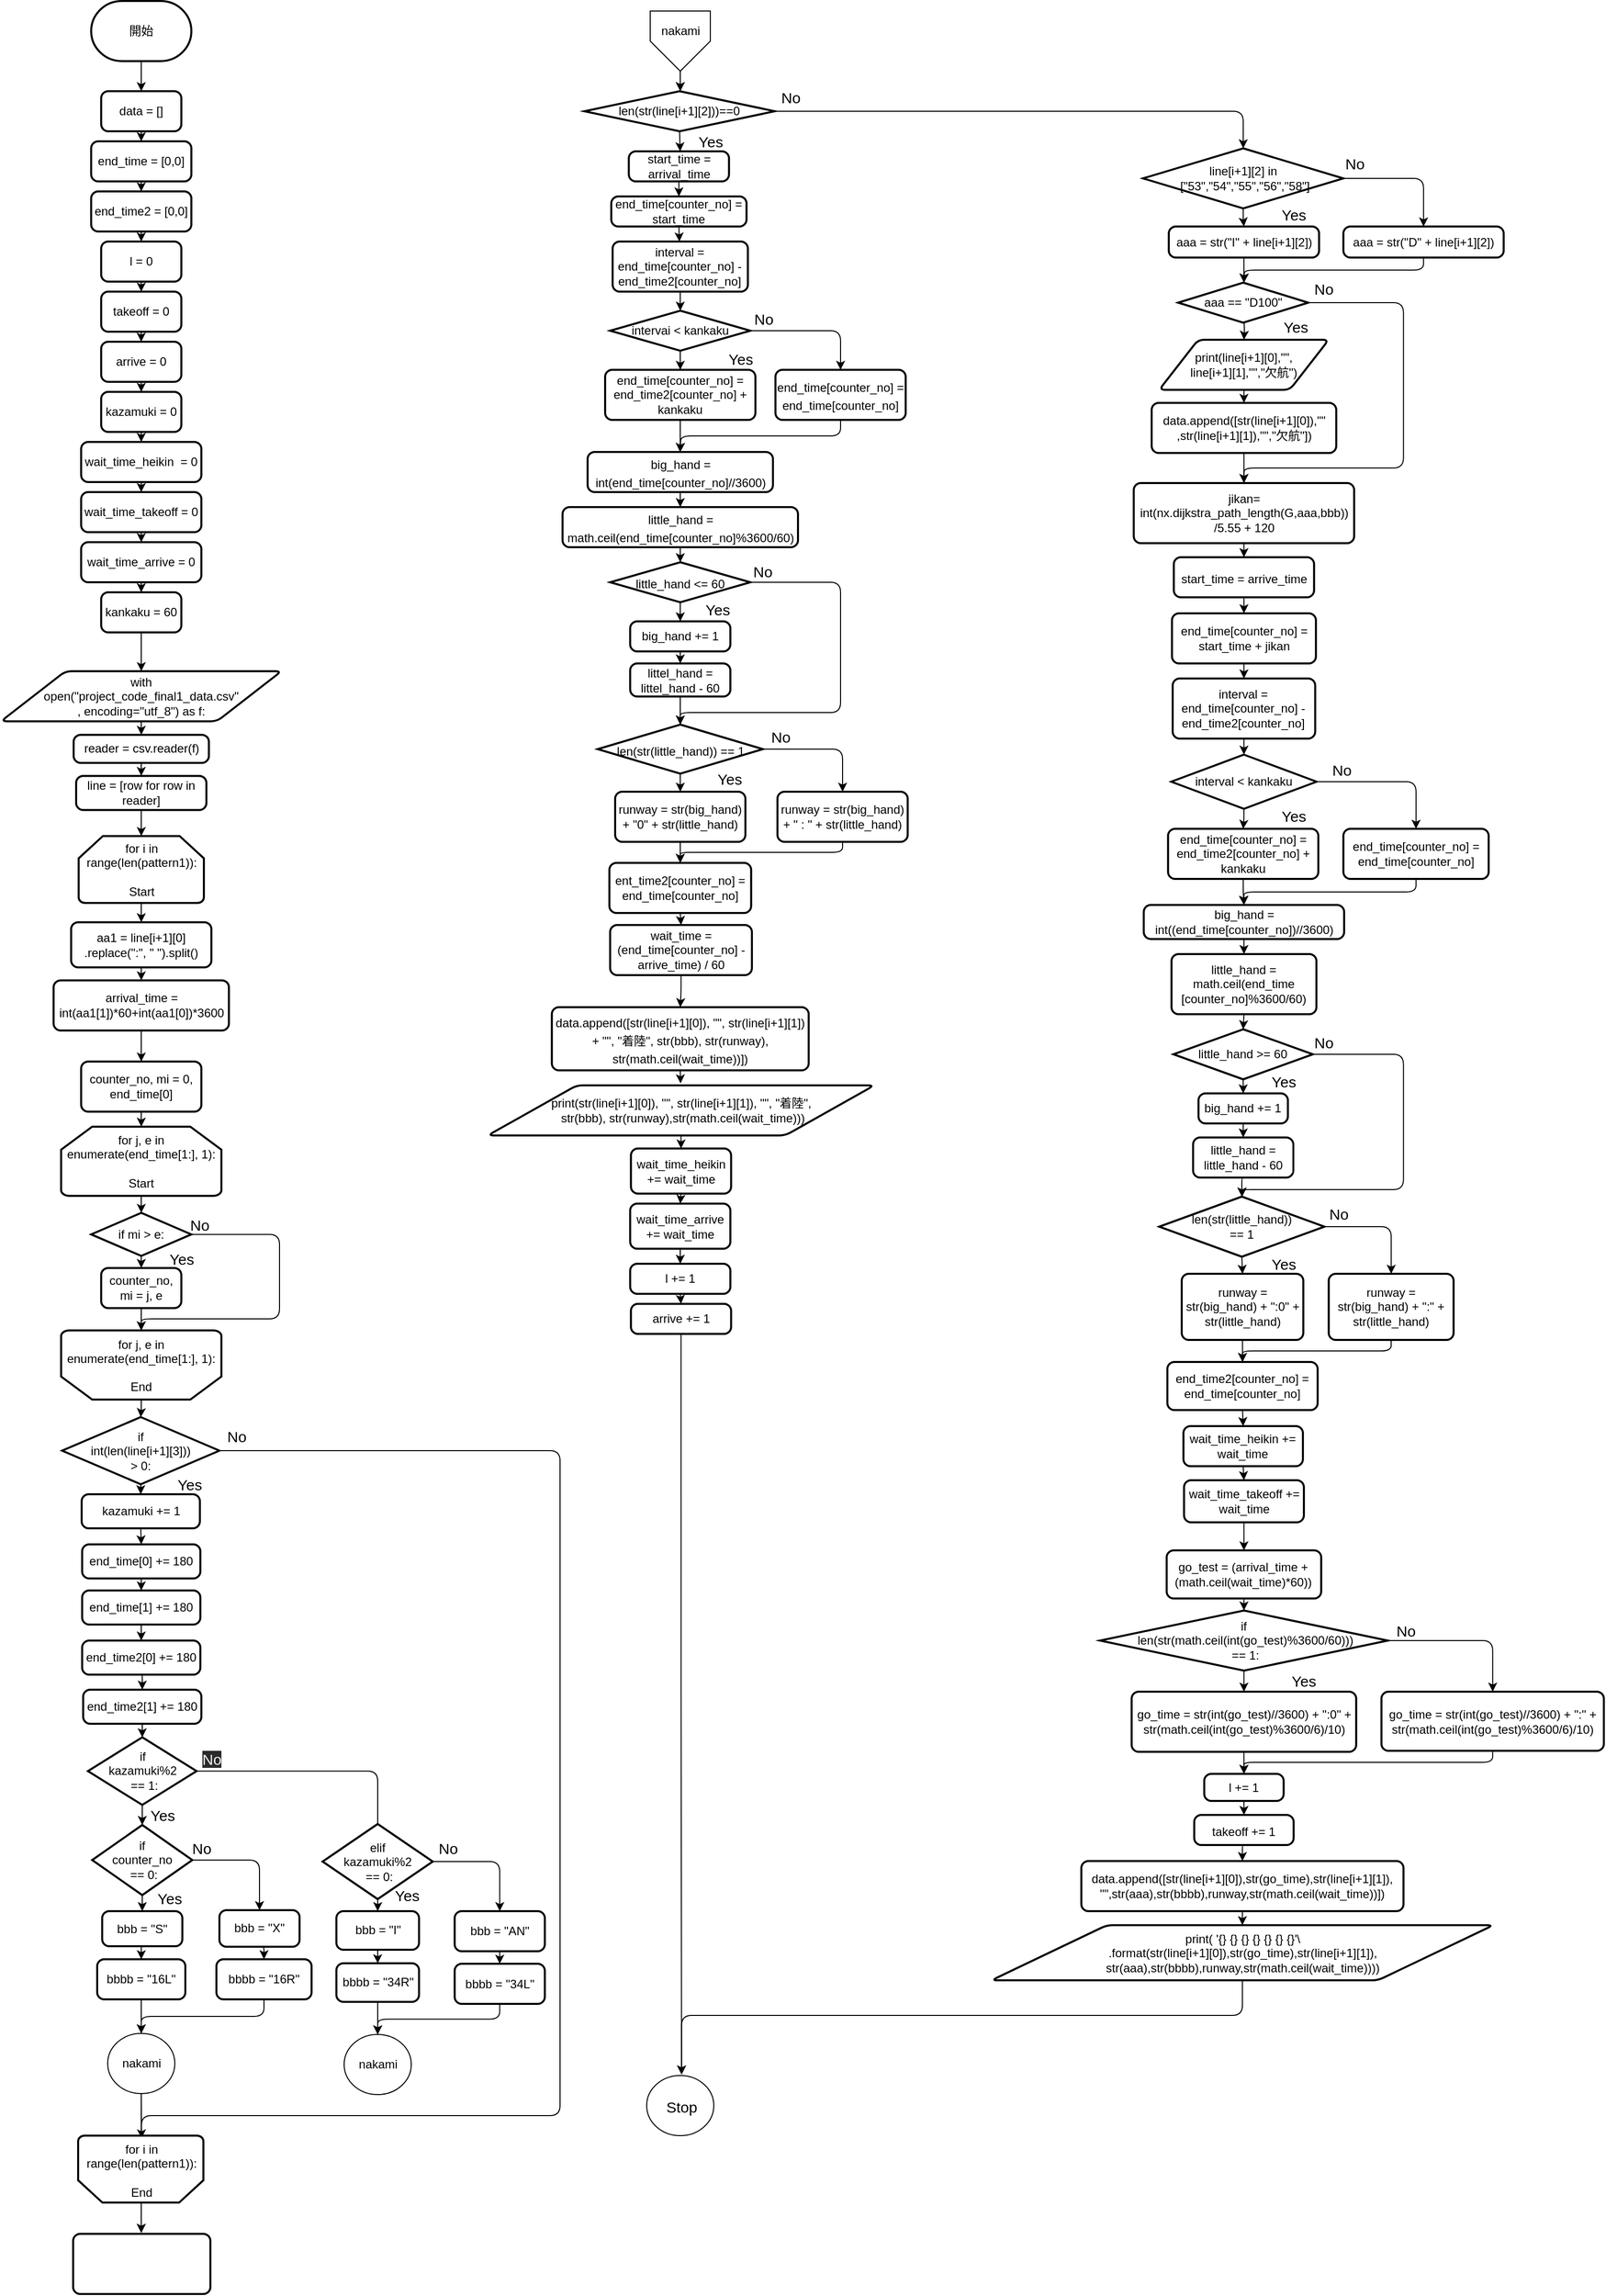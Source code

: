 <mxfile>
    <diagram id="rIQpAQx0PObGgsy0UetZ" name="ページ1">
        <mxGraphModel dx="1026" dy="394" grid="1" gridSize="10" guides="1" tooltips="1" connect="1" arrows="1" fold="1" page="1" pageScale="1" pageWidth="827" pageHeight="1169" math="0" shadow="0">
            <root>
                <mxCell id="0"/>
                <mxCell id="1" parent="0"/>
                <mxCell id="90" style="edgeStyle=none;html=1;exitX=0.5;exitY=1;exitDx=0;exitDy=0;exitPerimeter=0;" parent="1" source="5" target="42" edge="1">
                    <mxGeometry relative="1" as="geometry"/>
                </mxCell>
                <mxCell id="5" value="開始" style="strokeWidth=2;html=1;shape=mxgraph.flowchart.terminator;whiteSpace=wrap;" parent="1" vertex="1">
                    <mxGeometry x="52" y="10" width="100" height="60" as="geometry"/>
                </mxCell>
                <mxCell id="8" value="" style="group" parent="1" vertex="1" connectable="0">
                    <mxGeometry x="610" y="20" width="60" height="60" as="geometry"/>
                </mxCell>
                <mxCell id="6" value="" style="verticalLabelPosition=bottom;verticalAlign=top;html=1;shape=offPageConnector;rounded=0;size=0.5;" parent="8" vertex="1">
                    <mxGeometry width="60" height="60" as="geometry"/>
                </mxCell>
                <mxCell id="7" value="nakami" style="text;html=1;resizable=0;autosize=1;align=center;verticalAlign=middle;points=[];fillColor=none;strokeColor=none;rounded=0;" parent="8" vertex="1">
                    <mxGeometry x="5" y="10" width="50" height="20" as="geometry"/>
                </mxCell>
                <mxCell id="30" value="" style="edgeStyle=none;html=1;" parent="1" source="6" edge="1">
                    <mxGeometry relative="1" as="geometry">
                        <mxPoint x="640" y="100" as="targetPoint"/>
                    </mxGeometry>
                </mxCell>
                <mxCell id="31" style="edgeStyle=none;html=1;exitX=0.5;exitY=1;exitDx=0;exitDy=0;entryX=0.5;entryY=0;entryDx=0;entryDy=0;entryPerimeter=0;" parent="1" source="6" edge="1">
                    <mxGeometry relative="1" as="geometry">
                        <mxPoint x="640" y="100" as="targetPoint"/>
                    </mxGeometry>
                </mxCell>
                <mxCell id="55" style="edgeStyle=none;html=1;exitX=0.5;exitY=1;exitDx=0;exitDy=0;entryX=0.5;entryY=0;entryDx=0;entryDy=0;" parent="1" source="42" target="43" edge="1">
                    <mxGeometry relative="1" as="geometry"/>
                </mxCell>
                <mxCell id="42" value="data = []" style="rounded=1;whiteSpace=wrap;html=1;absoluteArcSize=1;arcSize=14;strokeWidth=2;" parent="1" vertex="1">
                    <mxGeometry x="62" y="100" width="80" height="40" as="geometry"/>
                </mxCell>
                <mxCell id="56" style="edgeStyle=none;html=1;exitX=0.5;exitY=1;exitDx=0;exitDy=0;entryX=0.5;entryY=0;entryDx=0;entryDy=0;" parent="1" source="43" target="44" edge="1">
                    <mxGeometry relative="1" as="geometry"/>
                </mxCell>
                <mxCell id="43" value="&lt;span&gt;end_time = [0,0]&lt;/span&gt;" style="rounded=1;whiteSpace=wrap;html=1;absoluteArcSize=1;arcSize=14;strokeWidth=2;" parent="1" vertex="1">
                    <mxGeometry x="52" y="150" width="100" height="40" as="geometry"/>
                </mxCell>
                <mxCell id="57" style="edgeStyle=none;html=1;exitX=0.5;exitY=1;exitDx=0;exitDy=0;entryX=0.5;entryY=0;entryDx=0;entryDy=0;" parent="1" source="44" target="45" edge="1">
                    <mxGeometry relative="1" as="geometry"/>
                </mxCell>
                <mxCell id="44" value="&lt;span&gt;end_time2 = [0,0]&lt;/span&gt;" style="rounded=1;whiteSpace=wrap;html=1;absoluteArcSize=1;arcSize=14;strokeWidth=2;" parent="1" vertex="1">
                    <mxGeometry x="52" y="200" width="100" height="40" as="geometry"/>
                </mxCell>
                <mxCell id="65" style="edgeStyle=none;html=1;exitX=0.5;exitY=1;exitDx=0;exitDy=0;" parent="1" source="45" target="46" edge="1">
                    <mxGeometry relative="1" as="geometry"/>
                </mxCell>
                <mxCell id="45" value="l = 0" style="rounded=1;whiteSpace=wrap;html=1;absoluteArcSize=1;arcSize=14;strokeWidth=2;" parent="1" vertex="1">
                    <mxGeometry x="62" y="250" width="80" height="40" as="geometry"/>
                </mxCell>
                <mxCell id="46" value="&lt;span&gt;takeoff = 0&lt;/span&gt;" style="rounded=1;whiteSpace=wrap;html=1;absoluteArcSize=1;arcSize=14;strokeWidth=2;direction=west;" parent="1" vertex="1">
                    <mxGeometry x="62" y="300" width="80" height="40" as="geometry"/>
                </mxCell>
                <mxCell id="60" style="edgeStyle=none;html=1;exitX=0.5;exitY=1;exitDx=0;exitDy=0;entryX=0.5;entryY=0;entryDx=0;entryDy=0;" parent="1" target="48" edge="1">
                    <mxGeometry relative="1" as="geometry">
                        <mxPoint x="102" y="390" as="sourcePoint"/>
                    </mxGeometry>
                </mxCell>
                <mxCell id="61" style="edgeStyle=none;html=1;exitX=0.5;exitY=1;exitDx=0;exitDy=0;entryX=0.5;entryY=0;entryDx=0;entryDy=0;" parent="1" source="48" target="49" edge="1">
                    <mxGeometry relative="1" as="geometry"/>
                </mxCell>
                <mxCell id="48" value="&lt;span&gt;kazamuki = 0&lt;/span&gt;" style="rounded=1;whiteSpace=wrap;html=1;absoluteArcSize=1;arcSize=14;strokeWidth=2;" parent="1" vertex="1">
                    <mxGeometry x="62" y="400" width="80" height="40" as="geometry"/>
                </mxCell>
                <mxCell id="62" style="edgeStyle=none;html=1;exitX=0.5;exitY=1;exitDx=0;exitDy=0;entryX=0.5;entryY=0;entryDx=0;entryDy=0;" parent="1" source="49" target="50" edge="1">
                    <mxGeometry relative="1" as="geometry"/>
                </mxCell>
                <mxCell id="49" value="&lt;span&gt;wait_time_heikin&amp;nbsp; = 0&lt;/span&gt;" style="rounded=1;whiteSpace=wrap;html=1;absoluteArcSize=1;arcSize=14;strokeWidth=2;" parent="1" vertex="1">
                    <mxGeometry x="42" y="450" width="120" height="40" as="geometry"/>
                </mxCell>
                <mxCell id="63" style="edgeStyle=none;html=1;exitX=0.5;exitY=1;exitDx=0;exitDy=0;entryX=0.5;entryY=0;entryDx=0;entryDy=0;" parent="1" source="50" target="51" edge="1">
                    <mxGeometry relative="1" as="geometry"/>
                </mxCell>
                <mxCell id="50" value="&lt;span&gt;wait_time_takeoff = 0&lt;/span&gt;" style="rounded=1;whiteSpace=wrap;html=1;absoluteArcSize=1;arcSize=14;strokeWidth=2;" parent="1" vertex="1">
                    <mxGeometry x="42" y="500" width="120" height="40" as="geometry"/>
                </mxCell>
                <mxCell id="64" style="edgeStyle=none;html=1;exitX=0.5;exitY=1;exitDx=0;exitDy=0;entryX=0.5;entryY=0;entryDx=0;entryDy=0;" parent="1" source="51" target="52" edge="1">
                    <mxGeometry relative="1" as="geometry"/>
                </mxCell>
                <mxCell id="51" value="&lt;span&gt;wait_time_arrive = 0&lt;/span&gt;" style="rounded=1;whiteSpace=wrap;html=1;absoluteArcSize=1;arcSize=14;strokeWidth=2;" parent="1" vertex="1">
                    <mxGeometry x="42" y="550" width="120" height="40" as="geometry"/>
                </mxCell>
                <mxCell id="408" style="edgeStyle=orthogonalEdgeStyle;html=1;exitX=0.5;exitY=1;exitDx=0;exitDy=0;fontSize=12;fontColor=default;" parent="1" source="52" target="389" edge="1">
                    <mxGeometry relative="1" as="geometry"/>
                </mxCell>
                <mxCell id="52" value="&lt;span&gt;kankaku = 60&lt;/span&gt;" style="rounded=1;whiteSpace=wrap;html=1;absoluteArcSize=1;arcSize=14;strokeWidth=2;" parent="1" vertex="1">
                    <mxGeometry x="62" y="600" width="80" height="40" as="geometry"/>
                </mxCell>
                <mxCell id="73" value="arrive = 0" style="rounded=1;whiteSpace=wrap;html=1;absoluteArcSize=1;arcSize=14;strokeWidth=2;" parent="1" vertex="1">
                    <mxGeometry x="62" y="350" width="80" height="40" as="geometry"/>
                </mxCell>
                <mxCell id="76" style="edgeStyle=none;html=1;exitX=0.5;exitY=1;exitDx=0;exitDy=0;" parent="1" edge="1">
                    <mxGeometry relative="1" as="geometry">
                        <mxPoint x="101.95" y="340" as="sourcePoint"/>
                        <mxPoint x="101.95" y="350" as="targetPoint"/>
                        <Array as="points">
                            <mxPoint x="101.95" y="340"/>
                        </Array>
                    </mxGeometry>
                </mxCell>
                <mxCell id="100" style="edgeStyle=none;html=1;exitX=0.5;exitY=1;exitDx=0;exitDy=0;exitPerimeter=0;" parent="1" source="91" edge="1">
                    <mxGeometry relative="1" as="geometry">
                        <mxPoint x="639.889" y="160" as="targetPoint"/>
                    </mxGeometry>
                </mxCell>
                <mxCell id="339" style="edgeStyle=orthogonalEdgeStyle;html=1;fontSize=12;fontColor=default;" parent="1" source="91" target="262" edge="1">
                    <mxGeometry relative="1" as="geometry"/>
                </mxCell>
                <mxCell id="91" value="len(str(line[i+1][2]))==0" style="strokeWidth=2;html=1;shape=mxgraph.flowchart.decision;whiteSpace=wrap;" parent="1" vertex="1">
                    <mxGeometry x="544.33" y="100" width="190" height="40" as="geometry"/>
                </mxCell>
                <mxCell id="103" style="edgeStyle=none;html=1;exitX=0.5;exitY=1;exitDx=0;exitDy=0;entryX=0.5;entryY=0;entryDx=0;entryDy=0;fontSize=15;" parent="1" source="92" target="95" edge="1">
                    <mxGeometry relative="1" as="geometry"/>
                </mxCell>
                <mxCell id="92" value="start_time = arrival_time" style="rounded=1;whiteSpace=wrap;html=1;absoluteArcSize=1;arcSize=14;strokeWidth=2;" parent="1" vertex="1">
                    <mxGeometry x="588.64" y="160" width="100" height="30" as="geometry"/>
                </mxCell>
                <mxCell id="105" style="edgeStyle=none;html=1;exitX=0.5;exitY=1;exitDx=0;exitDy=0;fontSize=15;" parent="1" source="93" target="97" edge="1">
                    <mxGeometry relative="1" as="geometry"/>
                </mxCell>
                <mxCell id="93" value="interval = end_time[counter_no] - end_time2[counter_no]" style="rounded=1;whiteSpace=wrap;html=1;absoluteArcSize=1;arcSize=14;strokeWidth=2;" parent="1" vertex="1">
                    <mxGeometry x="572.48" y="250" width="135" height="50" as="geometry"/>
                </mxCell>
                <mxCell id="104" style="edgeStyle=none;html=1;exitX=0.5;exitY=1;exitDx=0;exitDy=0;fontSize=15;" parent="1" source="95" target="93" edge="1">
                    <mxGeometry relative="1" as="geometry">
                        <mxPoint x="639.889" y="250" as="targetPoint"/>
                    </mxGeometry>
                </mxCell>
                <mxCell id="95" value="end_time[counter_no] = start_time" style="rounded=1;whiteSpace=wrap;html=1;absoluteArcSize=1;arcSize=14;strokeWidth=2;" parent="1" vertex="1">
                    <mxGeometry x="571.14" y="205" width="135" height="30" as="geometry"/>
                </mxCell>
                <mxCell id="101" style="edgeStyle=none;html=1;exitX=0.5;exitY=1;exitDx=0;exitDy=0;exitPerimeter=0;entryX=0.5;entryY=0;entryDx=0;entryDy=0;" parent="1" source="97" target="98" edge="1">
                    <mxGeometry relative="1" as="geometry"/>
                </mxCell>
                <mxCell id="112" style="edgeStyle=orthogonalEdgeStyle;html=1;exitX=1;exitY=0.5;exitDx=0;exitDy=0;exitPerimeter=0;entryX=0.5;entryY=0;entryDx=0;entryDy=0;fontSize=15;" parent="1" source="97" target="106" edge="1">
                    <mxGeometry relative="1" as="geometry"/>
                </mxCell>
                <mxCell id="97" value="intervai &amp;lt; kankaku" style="strokeWidth=2;html=1;shape=mxgraph.flowchart.decision;whiteSpace=wrap;" parent="1" vertex="1">
                    <mxGeometry x="570" y="319" width="140" height="40" as="geometry"/>
                </mxCell>
                <mxCell id="114" style="edgeStyle=orthogonalEdgeStyle;html=1;exitX=0.5;exitY=1;exitDx=0;exitDy=0;fontSize=15;" parent="1" source="98" edge="1">
                    <mxGeometry relative="1" as="geometry">
                        <mxPoint x="639.889" y="460" as="targetPoint"/>
                    </mxGeometry>
                </mxCell>
                <mxCell id="98" value="end_time[counter_no] = end_time2[counter_no] + kankaku" style="rounded=1;whiteSpace=wrap;html=1;absoluteArcSize=1;arcSize=14;strokeWidth=2;" parent="1" vertex="1">
                    <mxGeometry x="565" y="378" width="150" height="50" as="geometry"/>
                </mxCell>
                <mxCell id="102" value="&lt;font style=&quot;font-size: 15px&quot;&gt;Yes&lt;/font&gt;" style="text;html=1;align=center;verticalAlign=middle;resizable=0;points=[];autosize=1;strokeColor=none;fillColor=none;" parent="1" vertex="1">
                    <mxGeometry x="680" y="357" width="40" height="20" as="geometry"/>
                </mxCell>
                <mxCell id="113" style="edgeStyle=orthogonalEdgeStyle;html=1;exitX=0.5;exitY=1;exitDx=0;exitDy=0;fontSize=15;" parent="1" source="106" edge="1">
                    <mxGeometry relative="1" as="geometry">
                        <mxPoint x="640" y="460" as="targetPoint"/>
                    </mxGeometry>
                </mxCell>
                <mxCell id="106" value="&lt;font style=&quot;font-size: 12px&quot;&gt;end_time[counter_no] = end_time[counter_no]&lt;/font&gt;" style="rounded=1;whiteSpace=wrap;html=1;absoluteArcSize=1;arcSize=14;strokeWidth=2;fontSize=15;" parent="1" vertex="1">
                    <mxGeometry x="735" y="378" width="130" height="50" as="geometry"/>
                </mxCell>
                <mxCell id="111" value="&lt;font style=&quot;font-size: 15px&quot;&gt;No&lt;/font&gt;" style="text;html=1;align=center;verticalAlign=middle;resizable=0;points=[];autosize=1;strokeColor=none;fillColor=none;fontSize=12;" parent="1" vertex="1">
                    <mxGeometry x="708" y="317" width="30" height="20" as="geometry"/>
                </mxCell>
                <mxCell id="117" style="edgeStyle=orthogonalEdgeStyle;html=1;exitX=0.5;exitY=1;exitDx=0;exitDy=0;entryX=0.5;entryY=0;entryDx=0;entryDy=0;fontSize=12;" parent="1" source="115" target="116" edge="1">
                    <mxGeometry relative="1" as="geometry"/>
                </mxCell>
                <mxCell id="115" value="&lt;font style=&quot;font-size: 12px&quot;&gt;big_hand = int(end_time[counter_no]//3600)&lt;/font&gt;" style="rounded=1;whiteSpace=wrap;html=1;absoluteArcSize=1;arcSize=14;strokeWidth=2;fontSize=15;" parent="1" vertex="1">
                    <mxGeometry x="547.5" y="460" width="185" height="40" as="geometry"/>
                </mxCell>
                <mxCell id="122" style="edgeStyle=orthogonalEdgeStyle;html=1;exitX=0.5;exitY=1;exitDx=0;exitDy=0;entryX=0.5;entryY=0;entryDx=0;entryDy=0;entryPerimeter=0;fontSize=12;" parent="1" source="116" target="121" edge="1">
                    <mxGeometry relative="1" as="geometry"/>
                </mxCell>
                <mxCell id="116" value="&lt;font style=&quot;font-size: 12px&quot;&gt;little_hand = math.ceil(end_time[counter_no]%3600/60)&lt;/font&gt;" style="rounded=1;whiteSpace=wrap;html=1;absoluteArcSize=1;arcSize=14;strokeWidth=2;fontSize=15;" parent="1" vertex="1">
                    <mxGeometry x="522.5" y="515" width="235" height="40" as="geometry"/>
                </mxCell>
                <mxCell id="118" value="&lt;font style=&quot;font-size: 15px&quot;&gt;Yes&lt;/font&gt;" style="text;html=1;align=center;verticalAlign=middle;resizable=0;points=[];autosize=1;strokeColor=none;fillColor=none;fontSize=12;" parent="1" vertex="1">
                    <mxGeometry x="650" y="140" width="40" height="20" as="geometry"/>
                </mxCell>
                <mxCell id="124" style="edgeStyle=orthogonalEdgeStyle;html=1;exitX=0.5;exitY=1;exitDx=0;exitDy=0;exitPerimeter=0;entryX=0.5;entryY=0;entryDx=0;entryDy=0;fontSize=12;" parent="1" source="121" target="123" edge="1">
                    <mxGeometry relative="1" as="geometry"/>
                </mxCell>
                <mxCell id="130" style="edgeStyle=orthogonalEdgeStyle;html=1;exitX=1;exitY=0.5;exitDx=0;exitDy=0;exitPerimeter=0;fontSize=15;" parent="1" target="129" edge="1">
                    <mxGeometry relative="1" as="geometry">
                        <mxPoint x="640" y="720" as="targetPoint"/>
                        <mxPoint x="710" y="590" as="sourcePoint"/>
                        <Array as="points">
                            <mxPoint x="800" y="590"/>
                            <mxPoint x="800" y="720"/>
                            <mxPoint x="640" y="720"/>
                        </Array>
                    </mxGeometry>
                </mxCell>
                <mxCell id="121" value="&lt;font style=&quot;font-size: 12px&quot;&gt;little_hand &amp;lt;= 60&lt;/font&gt;" style="strokeWidth=2;html=1;shape=mxgraph.flowchart.decision;whiteSpace=wrap;fontSize=15;" parent="1" vertex="1">
                    <mxGeometry x="570" y="570" width="140" height="40" as="geometry"/>
                </mxCell>
                <mxCell id="126" style="edgeStyle=orthogonalEdgeStyle;html=1;exitX=0.5;exitY=1;exitDx=0;exitDy=0;fontSize=12;" parent="1" source="123" target="125" edge="1">
                    <mxGeometry relative="1" as="geometry"/>
                </mxCell>
                <mxCell id="123" value="big_hand += 1" style="rounded=1;whiteSpace=wrap;html=1;absoluteArcSize=1;arcSize=14;strokeWidth=2;fontSize=12;" parent="1" vertex="1">
                    <mxGeometry x="590" y="629" width="100" height="30" as="geometry"/>
                </mxCell>
                <mxCell id="131" style="edgeStyle=orthogonalEdgeStyle;html=1;exitX=0.5;exitY=1;exitDx=0;exitDy=0;entryX=0.5;entryY=0;entryDx=0;entryDy=0;entryPerimeter=0;fontSize=15;" parent="1" source="125" target="129" edge="1">
                    <mxGeometry relative="1" as="geometry"/>
                </mxCell>
                <mxCell id="125" value="littel_hand = littel_hand - 60" style="rounded=1;whiteSpace=wrap;html=1;absoluteArcSize=1;arcSize=14;strokeWidth=2;fontSize=12;" parent="1" vertex="1">
                    <mxGeometry x="590" y="671" width="100" height="33" as="geometry"/>
                </mxCell>
                <mxCell id="127" value="&lt;font style=&quot;font-size: 15px&quot;&gt;Yes&lt;/font&gt;" style="text;html=1;align=center;verticalAlign=middle;resizable=0;points=[];autosize=1;strokeColor=none;fillColor=none;fontSize=12;" parent="1" vertex="1">
                    <mxGeometry x="657" y="607" width="40" height="20" as="geometry"/>
                </mxCell>
                <mxCell id="134" style="edgeStyle=orthogonalEdgeStyle;html=1;exitX=0.5;exitY=1;exitDx=0;exitDy=0;exitPerimeter=0;entryX=0.5;entryY=0;entryDx=0;entryDy=0;fontSize=12;" parent="1" source="129" target="133" edge="1">
                    <mxGeometry relative="1" as="geometry"/>
                </mxCell>
                <mxCell id="138" style="edgeStyle=orthogonalEdgeStyle;html=1;exitX=1;exitY=0.5;exitDx=0;exitDy=0;exitPerimeter=0;entryX=0.5;entryY=0;entryDx=0;entryDy=0;fontSize=12;" parent="1" source="129" target="137" edge="1">
                    <mxGeometry relative="1" as="geometry"/>
                </mxCell>
                <mxCell id="129" value="&lt;font style=&quot;font-size: 12px&quot;&gt;len(str(little_hand)) == 1&lt;/font&gt;" style="strokeWidth=2;html=1;shape=mxgraph.flowchart.decision;whiteSpace=wrap;fontSize=15;" parent="1" vertex="1">
                    <mxGeometry x="557.5" y="732" width="165" height="49" as="geometry"/>
                </mxCell>
                <mxCell id="132" value="No" style="text;html=1;align=center;verticalAlign=middle;resizable=0;points=[];autosize=1;strokeColor=none;fillColor=none;fontSize=15;" parent="1" vertex="1">
                    <mxGeometry x="707" y="569" width="30" height="20" as="geometry"/>
                </mxCell>
                <mxCell id="141" style="edgeStyle=orthogonalEdgeStyle;html=1;exitX=0.5;exitY=1;exitDx=0;exitDy=0;entryX=0.5;entryY=0;entryDx=0;entryDy=0;fontSize=12;" parent="1" source="133" target="139" edge="1">
                    <mxGeometry relative="1" as="geometry"/>
                </mxCell>
                <mxCell id="133" value="runway = str(big_hand) + &quot;0&quot; + str(little_hand)" style="rounded=1;whiteSpace=wrap;html=1;absoluteArcSize=1;arcSize=14;strokeWidth=2;fontSize=12;" parent="1" vertex="1">
                    <mxGeometry x="575" y="799" width="130" height="50" as="geometry"/>
                </mxCell>
                <mxCell id="135" value="&lt;font style=&quot;font-size: 15px&quot;&gt;Yes&lt;/font&gt;" style="text;html=1;align=center;verticalAlign=middle;resizable=0;points=[];autosize=1;strokeColor=none;fillColor=none;fontSize=12;" parent="1" vertex="1">
                    <mxGeometry x="669" y="776" width="40" height="20" as="geometry"/>
                </mxCell>
                <mxCell id="140" style="edgeStyle=orthogonalEdgeStyle;html=1;exitX=0.5;exitY=1;exitDx=0;exitDy=0;entryX=0.5;entryY=0;entryDx=0;entryDy=0;fontSize=12;" parent="1" source="137" target="139" edge="1">
                    <mxGeometry relative="1" as="geometry"/>
                </mxCell>
                <mxCell id="137" value="&lt;span&gt;runway = str(big_hand) + &quot; : &quot; + str(little_hand)&lt;/span&gt;" style="rounded=1;whiteSpace=wrap;html=1;absoluteArcSize=1;arcSize=14;strokeWidth=2;fontSize=12;" parent="1" vertex="1">
                    <mxGeometry x="737" y="799" width="130" height="50" as="geometry"/>
                </mxCell>
                <mxCell id="144" style="edgeStyle=orthogonalEdgeStyle;html=1;exitX=0.5;exitY=1;exitDx=0;exitDy=0;entryX=0.5;entryY=0;entryDx=0;entryDy=0;fontSize=15;" parent="1" source="139" target="143" edge="1">
                    <mxGeometry relative="1" as="geometry"/>
                </mxCell>
                <mxCell id="139" value="ent_time2[counter_no] = end_time[counter_no]" style="rounded=1;whiteSpace=wrap;html=1;absoluteArcSize=1;arcSize=14;strokeWidth=2;fontSize=12;" parent="1" vertex="1">
                    <mxGeometry x="569.25" y="870" width="141.5" height="50" as="geometry"/>
                </mxCell>
                <mxCell id="142" value="&lt;font style=&quot;font-size: 15px&quot;&gt;No&lt;/font&gt;" style="text;html=1;align=center;verticalAlign=middle;resizable=0;points=[];autosize=1;strokeColor=none;fillColor=none;fontSize=12;" parent="1" vertex="1">
                    <mxGeometry x="725" y="734" width="30" height="20" as="geometry"/>
                </mxCell>
                <mxCell id="146" style="edgeStyle=orthogonalEdgeStyle;html=1;exitX=0.5;exitY=1;exitDx=0;exitDy=0;entryX=0.5;entryY=0;entryDx=0;entryDy=0;fontSize=12;" parent="1" source="143" target="145" edge="1">
                    <mxGeometry relative="1" as="geometry"/>
                </mxCell>
                <mxCell id="143" value="wait_time = (end_time[counter_no] - arrive_time) / 60" style="rounded=1;whiteSpace=wrap;html=1;absoluteArcSize=1;arcSize=14;strokeWidth=2;fontSize=12;" parent="1" vertex="1">
                    <mxGeometry x="570" y="932" width="141.5" height="50" as="geometry"/>
                </mxCell>
                <mxCell id="149" style="edgeStyle=orthogonalEdgeStyle;html=1;exitX=0.5;exitY=1;exitDx=0;exitDy=0;fontSize=12;" parent="1" source="145" edge="1">
                    <mxGeometry relative="1" as="geometry">
                        <mxPoint x="640.333" y="1090" as="targetPoint"/>
                    </mxGeometry>
                </mxCell>
                <mxCell id="145" value="&lt;font style=&quot;font-size: 12px&quot;&gt;data.append([str(line[i+1][0]), &quot;&quot;, str(line[i+1][1]) + &quot;&quot;, &quot;着陸&quot;, str(bbb), str(runway), str(math.ceil(wait_time))])&lt;/font&gt;" style="rounded=1;whiteSpace=wrap;html=1;absoluteArcSize=1;arcSize=14;strokeWidth=2;fontSize=15;" parent="1" vertex="1">
                    <mxGeometry x="511.81" y="1014" width="256.37" height="63" as="geometry"/>
                </mxCell>
                <mxCell id="152" style="edgeStyle=orthogonalEdgeStyle;html=1;exitX=0.5;exitY=1;exitDx=0;exitDy=0;entryX=0.5;entryY=0;entryDx=0;entryDy=0;fontSize=12;" parent="1" source="148" target="150" edge="1">
                    <mxGeometry relative="1" as="geometry"/>
                </mxCell>
                <mxCell id="148" value="print(str(line[i+1][0]), &quot;&quot;, str(line[i+1][1]), &quot;&quot;, &quot;着陸&quot;,&lt;br&gt;&amp;nbsp;str(bbb), str(runway),str(math.ceil(wait_time)))" style="shape=parallelogram;html=1;strokeWidth=2;perimeter=parallelogramPerimeter;whiteSpace=wrap;rounded=1;arcSize=12;size=0.23;fontSize=12;" parent="1" vertex="1">
                    <mxGeometry x="447.89" y="1092" width="385.75" height="50" as="geometry"/>
                </mxCell>
                <mxCell id="153" style="edgeStyle=orthogonalEdgeStyle;html=1;exitX=0.5;exitY=1;exitDx=0;exitDy=0;entryX=0.5;entryY=0;entryDx=0;entryDy=0;fontSize=12;" parent="1" source="150" target="151" edge="1">
                    <mxGeometry relative="1" as="geometry"/>
                </mxCell>
                <mxCell id="150" value="wait_time_heikin += wait_time" style="rounded=1;whiteSpace=wrap;html=1;absoluteArcSize=1;arcSize=14;strokeWidth=2;fontSize=12;" parent="1" vertex="1">
                    <mxGeometry x="590.75" y="1155" width="100" height="45" as="geometry"/>
                </mxCell>
                <mxCell id="160" style="edgeStyle=orthogonalEdgeStyle;html=1;exitX=0.5;exitY=1;exitDx=0;exitDy=0;entryX=0.5;entryY=0;entryDx=0;entryDy=0;fontSize=15;" parent="1" source="151" target="154" edge="1">
                    <mxGeometry relative="1" as="geometry"/>
                </mxCell>
                <mxCell id="151" value="wait_time_arrive += wait_time" style="rounded=1;whiteSpace=wrap;html=1;absoluteArcSize=1;arcSize=14;strokeWidth=2;fontSize=12;" parent="1" vertex="1">
                    <mxGeometry x="590" y="1210" width="100" height="45" as="geometry"/>
                </mxCell>
                <mxCell id="161" style="edgeStyle=orthogonalEdgeStyle;html=1;exitX=0.5;exitY=1;exitDx=0;exitDy=0;entryX=0.5;entryY=0;entryDx=0;entryDy=0;fontSize=15;" parent="1" source="154" target="155" edge="1">
                    <mxGeometry relative="1" as="geometry"/>
                </mxCell>
                <mxCell id="154" value="l += 1" style="rounded=1;whiteSpace=wrap;html=1;absoluteArcSize=1;arcSize=14;strokeWidth=2;fontSize=12;" parent="1" vertex="1">
                    <mxGeometry x="590" y="1270" width="100" height="30" as="geometry"/>
                </mxCell>
                <mxCell id="340" style="edgeStyle=orthogonalEdgeStyle;html=1;exitX=0.5;exitY=1;exitDx=0;exitDy=0;fontSize=12;fontColor=default;" parent="1" source="155" edge="1">
                    <mxGeometry relative="1" as="geometry">
                        <mxPoint x="641.333" y="2079" as="targetPoint"/>
                        <Array as="points">
                            <mxPoint x="641" y="1710"/>
                            <mxPoint x="641" y="1710"/>
                        </Array>
                    </mxGeometry>
                </mxCell>
                <mxCell id="155" value="arrive += 1" style="rounded=1;whiteSpace=wrap;html=1;absoluteArcSize=1;arcSize=14;strokeWidth=2;fontSize=12;" parent="1" vertex="1">
                    <mxGeometry x="590.75" y="1310" width="100" height="30" as="geometry"/>
                </mxCell>
                <mxCell id="159" value="&lt;font style=&quot;font-size: 15px&quot;&gt;No&lt;/font&gt;" style="text;html=1;align=center;verticalAlign=middle;resizable=0;points=[];autosize=1;strokeColor=none;fillColor=none;fontSize=12;" parent="1" vertex="1">
                    <mxGeometry x="735" y="96" width="30" height="20" as="geometry"/>
                </mxCell>
                <mxCell id="260" style="edgeStyle=orthogonalEdgeStyle;html=1;exitX=0.5;exitY=1;exitDx=0;exitDy=0;exitPerimeter=0;fontSize=15;fontColor=default;" parent="1" source="262" target="264" edge="1">
                    <mxGeometry relative="1" as="geometry"/>
                </mxCell>
                <mxCell id="261" style="edgeStyle=orthogonalEdgeStyle;html=1;exitX=1;exitY=0.5;exitDx=0;exitDy=0;exitPerimeter=0;fontSize=12;fontColor=default;" parent="1" source="262" target="267" edge="1">
                    <mxGeometry relative="1" as="geometry"/>
                </mxCell>
                <mxCell id="262" value="line[i+1][2] in&lt;br&gt;&amp;nbsp;[&quot;53&quot;,&quot;54&quot;,&quot;55&quot;,&quot;56&quot;,&quot;58&quot;]" style="strokeWidth=2;html=1;shape=mxgraph.flowchart.decision;whiteSpace=wrap;fontSize=12;" parent="1" vertex="1">
                    <mxGeometry x="1101.87" y="157" width="200" height="60" as="geometry"/>
                </mxCell>
                <mxCell id="263" style="edgeStyle=orthogonalEdgeStyle;html=1;exitX=0.5;exitY=1;exitDx=0;exitDy=0;entryX=0.5;entryY=0;entryDx=0;entryDy=0;fontSize=12;fontColor=default;" parent="1" source="264" edge="1">
                    <mxGeometry relative="1" as="geometry">
                        <mxPoint x="1202.62" y="291" as="targetPoint"/>
                    </mxGeometry>
                </mxCell>
                <mxCell id="264" value="aaa = str(&quot;I&quot; + line[i+1][2])" style="rounded=1;whiteSpace=wrap;absoluteArcSize=1;arcSize=14;strokeWidth=2;labelBackgroundColor=none;labelBorderColor=none;fontSize=12;fontColor=default;" parent="1" vertex="1">
                    <mxGeometry x="1127.61" y="235" width="150.01" height="31" as="geometry"/>
                </mxCell>
                <mxCell id="265" value="&lt;font style=&quot;font-size: 15px&quot;&gt;Yes&lt;/font&gt;" style="text;html=1;align=center;verticalAlign=middle;resizable=0;points=[];autosize=1;strokeColor=none;fillColor=none;fontSize=12;fontColor=default;" parent="1" vertex="1">
                    <mxGeometry x="1231.87" y="213" width="40" height="20" as="geometry"/>
                </mxCell>
                <mxCell id="266" style="edgeStyle=orthogonalEdgeStyle;html=1;exitX=0.5;exitY=1;exitDx=0;exitDy=0;entryX=0.5;entryY=0;entryDx=0;entryDy=0;fontSize=12;fontColor=default;" parent="1" source="267" edge="1">
                    <mxGeometry relative="1" as="geometry">
                        <mxPoint x="1202.62" y="291" as="targetPoint"/>
                    </mxGeometry>
                </mxCell>
                <mxCell id="267" value="aaa = str(&quot;D&quot; + line[i+1][2])" style="rounded=1;whiteSpace=wrap;absoluteArcSize=1;arcSize=14;strokeWidth=2;labelBackgroundColor=none;labelBorderColor=none;fontSize=12;fontColor=default;" parent="1" vertex="1">
                    <mxGeometry x="1301.87" y="235" width="160" height="31" as="geometry"/>
                </mxCell>
                <mxCell id="268" style="edgeStyle=orthogonalEdgeStyle;html=1;exitX=0.5;exitY=1;exitDx=0;exitDy=0;entryX=0.5;entryY=0;entryDx=0;entryDy=0;fontSize=12;fontColor=default;labelBackgroundColor=none;" parent="1" target="271" edge="1">
                    <mxGeometry relative="1" as="geometry">
                        <mxPoint x="1202.62" y="327.0" as="sourcePoint"/>
                    </mxGeometry>
                </mxCell>
                <mxCell id="269" value="&lt;font style=&quot;font-size: 15px&quot;&gt;No&lt;/font&gt;" style="text;html=1;align=center;verticalAlign=middle;resizable=0;points=[];autosize=1;strokeColor=none;fillColor=none;fontSize=12;fontColor=default;" parent="1" vertex="1">
                    <mxGeometry x="1297.87" y="162" width="30" height="20" as="geometry"/>
                </mxCell>
                <mxCell id="270" style="edgeStyle=orthogonalEdgeStyle;html=1;exitX=0.5;exitY=1;exitDx=0;exitDy=0;entryX=0.5;entryY=0;entryDx=0;entryDy=0;fontSize=12;fontColor=default;labelBackgroundColor=none;" parent="1" source="271" target="273" edge="1">
                    <mxGeometry relative="1" as="geometry"/>
                </mxCell>
                <mxCell id="271" value="print(line[i+1][0],&quot;&quot;,&#10;line[i+1][1],&quot;&quot;,&quot;欠航&quot;)" style="shape=parallelogram;strokeWidth=2;perimeter=parallelogramPerimeter;whiteSpace=wrap;rounded=1;arcSize=12;size=0.23;labelBackgroundColor=none;labelBorderColor=none;fontSize=12;fontColor=default;" parent="1" vertex="1">
                    <mxGeometry x="1118" y="348" width="169.25" height="50" as="geometry"/>
                </mxCell>
                <mxCell id="272" style="edgeStyle=orthogonalEdgeStyle;html=1;exitX=0.5;exitY=1;exitDx=0;exitDy=0;entryX=0.5;entryY=0;entryDx=0;entryDy=0;fontSize=12;fontColor=default;labelBackgroundColor=none;" parent="1" source="273" target="277" edge="1">
                    <mxGeometry relative="1" as="geometry"/>
                </mxCell>
                <mxCell id="273" value="data.append([str(line[i+1][0]),&quot;&quot;&#10;,str(line[i+1][1]),&quot;&quot;,&quot;欠航&quot;])" style="rounded=1;whiteSpace=wrap;absoluteArcSize=1;arcSize=14;strokeWidth=2;labelBackgroundColor=none;labelBorderColor=none;fontSize=12;fontColor=default;" parent="1" vertex="1">
                    <mxGeometry x="1110.51" y="411" width="184.24" height="50" as="geometry"/>
                </mxCell>
                <mxCell id="274" style="edgeStyle=orthogonalEdgeStyle;html=1;exitX=1;exitY=0.5;exitDx=0;exitDy=0;exitPerimeter=0;fontSize=12;fontColor=default;entryX=0.5;entryY=0;entryDx=0;entryDy=0;labelBackgroundColor=none;" parent="1" source="275" target="277" edge="1">
                    <mxGeometry relative="1" as="geometry">
                        <mxPoint x="1191.87" y="466" as="targetPoint"/>
                        <Array as="points">
                            <mxPoint x="1361.87" y="311"/>
                            <mxPoint x="1361.87" y="476"/>
                            <mxPoint x="1202.87" y="476"/>
                        </Array>
                    </mxGeometry>
                </mxCell>
                <mxCell id="275" value="&lt;span&gt;aaa == &quot;D100&quot;&lt;/span&gt;" style="strokeWidth=2;html=1;shape=mxgraph.flowchart.decision;whiteSpace=wrap;labelBackgroundColor=none;labelBorderColor=none;fontSize=12;fontColor=default;" parent="1" vertex="1">
                    <mxGeometry x="1136.87" y="291" width="130" height="40" as="geometry"/>
                </mxCell>
                <mxCell id="276" style="edgeStyle=orthogonalEdgeStyle;html=1;exitX=0.5;exitY=1;exitDx=0;exitDy=0;entryX=0.5;entryY=0;entryDx=0;entryDy=0;fontSize=12;fontColor=default;" parent="1" source="277" target="281" edge="1">
                    <mxGeometry relative="1" as="geometry"/>
                </mxCell>
                <mxCell id="277" value="jikan=&#10;int(nx.dijkstra_path_length(G,aaa,bbb))&#10;/5.55 + 120" style="rounded=1;whiteSpace=wrap;absoluteArcSize=1;arcSize=14;strokeWidth=2;labelBackgroundColor=none;labelBorderColor=none;fontSize=12;fontColor=default;" parent="1" vertex="1">
                    <mxGeometry x="1092.63" y="491" width="220" height="60" as="geometry"/>
                </mxCell>
                <mxCell id="278" value="&lt;font style=&quot;font-size: 15px&quot;&gt;Yes&lt;/font&gt;" style="text;html=1;align=center;verticalAlign=middle;resizable=0;points=[];autosize=1;strokeColor=none;fillColor=none;fontSize=12;fontColor=default;labelBackgroundColor=none;" parent="1" vertex="1">
                    <mxGeometry x="1233.87" y="325" width="40" height="20" as="geometry"/>
                </mxCell>
                <mxCell id="279" value="No" style="text;html=1;align=center;verticalAlign=middle;resizable=0;points=[];autosize=1;strokeColor=none;fillColor=none;fontSize=15;fontColor=default;" parent="1" vertex="1">
                    <mxGeometry x="1266.87" y="287" width="30" height="20" as="geometry"/>
                </mxCell>
                <mxCell id="280" style="edgeStyle=orthogonalEdgeStyle;html=1;exitX=0.5;exitY=1;exitDx=0;exitDy=0;entryX=0.5;entryY=0;entryDx=0;entryDy=0;fontSize=12;fontColor=default;labelBackgroundColor=none;" parent="1" source="281" target="283" edge="1">
                    <mxGeometry relative="1" as="geometry"/>
                </mxCell>
                <mxCell id="281" value="&lt;font style=&quot;font-size: 12px&quot;&gt;start_time = arrive_time&lt;/font&gt;" style="rounded=1;whiteSpace=wrap;html=1;absoluteArcSize=1;arcSize=14;strokeWidth=2;labelBackgroundColor=default;labelBorderColor=none;fontSize=15;fontColor=default;" parent="1" vertex="1">
                    <mxGeometry x="1132.63" y="565" width="140" height="40" as="geometry"/>
                </mxCell>
                <mxCell id="282" style="edgeStyle=orthogonalEdgeStyle;html=1;exitX=0.5;exitY=1;exitDx=0;exitDy=0;entryX=0.5;entryY=0;entryDx=0;entryDy=0;fontSize=12;fontColor=default;labelBackgroundColor=none;" parent="1" source="283" target="285" edge="1">
                    <mxGeometry relative="1" as="geometry"/>
                </mxCell>
                <mxCell id="283" value="end_time[counter_no] = start_time + jikan" style="rounded=1;whiteSpace=wrap;absoluteArcSize=1;arcSize=14;strokeWidth=2;labelBackgroundColor=none;labelBorderColor=none;fontSize=12;fontColor=default;" parent="1" vertex="1">
                    <mxGeometry x="1130.79" y="621" width="143.68" height="50" as="geometry"/>
                </mxCell>
                <mxCell id="284" style="edgeStyle=orthogonalEdgeStyle;html=1;exitX=0.5;exitY=1;exitDx=0;exitDy=0;entryX=0.5;entryY=0;entryDx=0;entryDy=0;entryPerimeter=0;fontSize=12;fontColor=default;labelBackgroundColor=none;" parent="1" source="285" target="288" edge="1">
                    <mxGeometry relative="1" as="geometry"/>
                </mxCell>
                <mxCell id="285" value="interval = end_time[counter_no] - end_time2[counter_no]" style="rounded=1;whiteSpace=wrap;absoluteArcSize=1;arcSize=14;strokeWidth=2;labelBackgroundColor=none;labelBorderColor=none;fontSize=12;fontColor=default;" parent="1" vertex="1">
                    <mxGeometry x="1131.48" y="686" width="142.26" height="60" as="geometry"/>
                </mxCell>
                <mxCell id="286" style="edgeStyle=orthogonalEdgeStyle;html=1;exitX=0.5;exitY=1;exitDx=0;exitDy=0;exitPerimeter=0;entryX=0.5;entryY=0;entryDx=0;entryDy=0;fontSize=12;fontColor=default;labelBackgroundColor=none;" parent="1" source="288" target="290" edge="1">
                    <mxGeometry relative="1" as="geometry"/>
                </mxCell>
                <mxCell id="287" style="edgeStyle=orthogonalEdgeStyle;html=1;fontSize=15;fontColor=default;labelBackgroundColor=none;" parent="1" source="288" target="292" edge="1">
                    <mxGeometry relative="1" as="geometry"/>
                </mxCell>
                <mxCell id="288" value="interval &amp;lt; kankaku" style="strokeWidth=2;html=1;shape=mxgraph.flowchart.decision;whiteSpace=wrap;labelBackgroundColor=none;labelBorderColor=none;fontSize=12;fontColor=default;" parent="1" vertex="1">
                    <mxGeometry x="1130.11" y="762" width="145" height="54" as="geometry"/>
                </mxCell>
                <mxCell id="289" style="edgeStyle=orthogonalEdgeStyle;html=1;exitX=0.5;exitY=1;exitDx=0;exitDy=0;entryX=0.5;entryY=0;entryDx=0;entryDy=0;fontSize=15;fontColor=default;labelBackgroundColor=none;" parent="1" source="290" target="296" edge="1">
                    <mxGeometry relative="1" as="geometry"/>
                </mxCell>
                <mxCell id="290" value="end_time[counter_no] = end_time2[counter_no] + kankaku" style="rounded=1;whiteSpace=wrap;absoluteArcSize=1;arcSize=14;strokeWidth=2;labelBackgroundColor=none;labelBorderColor=none;fontSize=12;fontColor=default;" parent="1" vertex="1">
                    <mxGeometry x="1126.87" y="836" width="150" height="50" as="geometry"/>
                </mxCell>
                <mxCell id="291" style="edgeStyle=orthogonalEdgeStyle;html=1;exitX=0.5;exitY=1;exitDx=0;exitDy=0;entryX=0.5;entryY=0;entryDx=0;entryDy=0;fontSize=15;fontColor=default;labelBackgroundColor=none;" parent="1" source="292" target="296" edge="1">
                    <mxGeometry relative="1" as="geometry"/>
                </mxCell>
                <mxCell id="292" value="end_time[counter_no] = end_time[counter_no]" style="rounded=1;whiteSpace=wrap;absoluteArcSize=1;arcSize=14;strokeWidth=2;labelBackgroundColor=none;labelBorderColor=none;fontSize=12;fontColor=default;" parent="1" vertex="1">
                    <mxGeometry x="1301.87" y="836" width="145" height="50" as="geometry"/>
                </mxCell>
                <mxCell id="293" value="&lt;font style=&quot;font-size: 15px&quot;&gt;Yes&lt;/font&gt;" style="text;html=1;align=center;verticalAlign=middle;resizable=0;points=[];autosize=1;strokeColor=none;fillColor=none;fontSize=12;fontColor=default;labelBackgroundColor=none;" parent="1" vertex="1">
                    <mxGeometry x="1231.87" y="813" width="40" height="20" as="geometry"/>
                </mxCell>
                <mxCell id="294" value="No" style="text;html=1;align=center;verticalAlign=middle;resizable=0;points=[];autosize=1;strokeColor=none;fillColor=none;fontSize=15;fontColor=default;labelBackgroundColor=none;" parent="1" vertex="1">
                    <mxGeometry x="1284.87" y="767" width="30" height="20" as="geometry"/>
                </mxCell>
                <mxCell id="295" style="edgeStyle=orthogonalEdgeStyle;html=1;exitX=0.5;exitY=1;exitDx=0;exitDy=0;entryX=0.5;entryY=0;entryDx=0;entryDy=0;fontSize=15;fontColor=default;labelBackgroundColor=none;" parent="1" source="296" target="298" edge="1">
                    <mxGeometry relative="1" as="geometry"/>
                </mxCell>
                <mxCell id="296" value="big_hand = int((end_time[counter_no])//3600)" style="rounded=1;whiteSpace=wrap;absoluteArcSize=1;arcSize=14;strokeWidth=2;labelBackgroundColor=none;labelBorderColor=none;fontSize=12;fontColor=default;" parent="1" vertex="1">
                    <mxGeometry x="1102.63" y="912" width="200" height="34" as="geometry"/>
                </mxCell>
                <mxCell id="297" style="edgeStyle=orthogonalEdgeStyle;html=1;exitX=0.5;exitY=1;exitDx=0;exitDy=0;entryX=0.5;entryY=0;entryDx=0;entryDy=0;entryPerimeter=0;fontSize=12;fontColor=default;" parent="1" source="298" target="301" edge="1">
                    <mxGeometry relative="1" as="geometry"/>
                </mxCell>
                <mxCell id="298" value="little_hand = math.ceil(end_time&#10;[counter_no]%3600/60)" style="rounded=1;whiteSpace=wrap;absoluteArcSize=1;arcSize=14;strokeWidth=2;labelBackgroundColor=none;labelBorderColor=none;fontSize=12;fontColor=default;" parent="1" vertex="1">
                    <mxGeometry x="1130.32" y="961" width="144.63" height="60" as="geometry"/>
                </mxCell>
                <mxCell id="299" style="edgeStyle=orthogonalEdgeStyle;html=1;exitX=0.5;exitY=1;exitDx=0;exitDy=0;exitPerimeter=0;entryX=0.5;entryY=0;entryDx=0;entryDy=0;fontSize=12;fontColor=default;" parent="1" source="301" target="303" edge="1">
                    <mxGeometry relative="1" as="geometry"/>
                </mxCell>
                <mxCell id="300" style="edgeStyle=orthogonalEdgeStyle;html=1;exitX=1;exitY=0.5;exitDx=0;exitDy=0;exitPerimeter=0;labelBackgroundColor=none;fontSize=12;fontColor=default;" parent="1" source="301" target="308" edge="1">
                    <mxGeometry relative="1" as="geometry">
                        <mxPoint x="1371.87" y="1186" as="targetPoint"/>
                        <Array as="points">
                            <mxPoint x="1361.87" y="1061"/>
                            <mxPoint x="1361.87" y="1196"/>
                            <mxPoint x="1200.87" y="1196"/>
                        </Array>
                    </mxGeometry>
                </mxCell>
                <mxCell id="301" value="little_hand &gt;= 60" style="strokeWidth=2;shape=mxgraph.flowchart.decision;whiteSpace=wrap;labelBackgroundColor=default;labelBorderColor=none;fontSize=12;fontColor=default;" parent="1" vertex="1">
                    <mxGeometry x="1132.23" y="1036" width="139.26" height="50" as="geometry"/>
                </mxCell>
                <mxCell id="302" style="edgeStyle=orthogonalEdgeStyle;html=1;exitX=0.5;exitY=1;exitDx=0;exitDy=0;fontSize=12;fontColor=default;" parent="1" source="303" target="305" edge="1">
                    <mxGeometry relative="1" as="geometry"/>
                </mxCell>
                <mxCell id="303" value="big_hand += 1" style="rounded=1;whiteSpace=wrap;html=1;absoluteArcSize=1;arcSize=14;strokeWidth=2;labelBackgroundColor=default;labelBorderColor=none;fontSize=12;fontColor=default;" parent="1" vertex="1">
                    <mxGeometry x="1157.25" y="1100" width="89.23" height="30" as="geometry"/>
                </mxCell>
                <mxCell id="304" style="edgeStyle=orthogonalEdgeStyle;html=1;exitX=0.5;exitY=1;exitDx=0;exitDy=0;entryX=0.5;entryY=0;entryDx=0;entryDy=0;entryPerimeter=0;labelBackgroundColor=none;fontSize=12;fontColor=default;" parent="1" source="305" target="308" edge="1">
                    <mxGeometry relative="1" as="geometry"/>
                </mxCell>
                <mxCell id="305" value="little_hand = little_hand - 60" style="rounded=1;whiteSpace=wrap;html=1;absoluteArcSize=1;arcSize=14;strokeWidth=2;labelBackgroundColor=default;labelBorderColor=none;fontSize=12;fontColor=default;" parent="1" vertex="1">
                    <mxGeometry x="1151.86" y="1144" width="100.01" height="40" as="geometry"/>
                </mxCell>
                <mxCell id="306" style="edgeStyle=orthogonalEdgeStyle;html=1;exitX=0.5;exitY=1;exitDx=0;exitDy=0;exitPerimeter=0;entryX=0.5;entryY=0;entryDx=0;entryDy=0;labelBackgroundColor=none;fontSize=12;fontColor=default;" parent="1" source="308" target="310" edge="1">
                    <mxGeometry relative="1" as="geometry"/>
                </mxCell>
                <mxCell id="307" style="edgeStyle=orthogonalEdgeStyle;html=1;exitX=1;exitY=0.5;exitDx=0;exitDy=0;exitPerimeter=0;labelBackgroundColor=none;fontSize=12;fontColor=default;" parent="1" source="308" target="314" edge="1">
                    <mxGeometry relative="1" as="geometry"/>
                </mxCell>
                <mxCell id="308" value="len(str(little_hand))&#10;== 1" style="strokeWidth=2;shape=mxgraph.flowchart.decision;whiteSpace=wrap;labelBackgroundColor=none;labelBorderColor=none;fontSize=12;fontColor=default;verticalAlign=middle;" parent="1" vertex="1">
                    <mxGeometry x="1118" y="1203" width="165.01" height="60" as="geometry"/>
                </mxCell>
                <mxCell id="309" style="edgeStyle=orthogonalEdgeStyle;html=1;exitX=0.5;exitY=1;exitDx=0;exitDy=0;entryX=0.5;entryY=0;entryDx=0;entryDy=0;labelBackgroundColor=none;fontSize=12;fontColor=default;" parent="1" source="310" target="316" edge="1">
                    <mxGeometry relative="1" as="geometry"/>
                </mxCell>
                <mxCell id="310" value="runway = str(big_hand) + &quot;:0&quot; + str(little_hand)" style="rounded=1;whiteSpace=wrap;absoluteArcSize=1;arcSize=14;strokeWidth=2;labelBackgroundColor=none;labelBorderColor=none;fontSize=12;fontColor=default;" parent="1" vertex="1">
                    <mxGeometry x="1140.51" y="1280" width="121.36" height="66" as="geometry"/>
                </mxCell>
                <mxCell id="311" value="&lt;font style=&quot;font-size: 15px&quot;&gt;No&lt;/font&gt;" style="text;html=1;align=center;verticalAlign=middle;resizable=0;points=[];autosize=1;strokeColor=none;fillColor=none;fontSize=12;fontColor=default;" parent="1" vertex="1">
                    <mxGeometry x="1266.87" y="1039" width="30" height="20" as="geometry"/>
                </mxCell>
                <mxCell id="312" value="Yes" style="text;html=1;align=center;verticalAlign=middle;resizable=0;points=[];autosize=1;strokeColor=none;fillColor=none;fontSize=15;fontColor=default;" parent="1" vertex="1">
                    <mxGeometry x="1221.87" y="1078" width="40" height="20" as="geometry"/>
                </mxCell>
                <mxCell id="313" style="edgeStyle=orthogonalEdgeStyle;html=1;exitX=0.5;exitY=1;exitDx=0;exitDy=0;entryX=0.5;entryY=0;entryDx=0;entryDy=0;labelBackgroundColor=none;fontSize=12;fontColor=default;" parent="1" source="314" target="316" edge="1">
                    <mxGeometry relative="1" as="geometry"/>
                </mxCell>
                <mxCell id="314" value="runway = str(big_hand) + &quot;:&quot; + str(little_hand)" style="rounded=1;whiteSpace=wrap;absoluteArcSize=1;arcSize=14;strokeWidth=2;labelBackgroundColor=none;labelBorderColor=none;fontSize=12;fontColor=default;" parent="1" vertex="1">
                    <mxGeometry x="1287.25" y="1280" width="124.62" height="66" as="geometry"/>
                </mxCell>
                <mxCell id="315" style="edgeStyle=orthogonalEdgeStyle;html=1;exitX=0.5;exitY=1;exitDx=0;exitDy=0;entryX=0.5;entryY=0;entryDx=0;entryDy=0;labelBackgroundColor=none;fontSize=12;fontColor=default;" parent="1" source="316" target="318" edge="1">
                    <mxGeometry relative="1" as="geometry"/>
                </mxCell>
                <mxCell id="316" value="end_time2[counter_no] = end_time[counter_no]" style="rounded=1;whiteSpace=wrap;absoluteArcSize=1;arcSize=14;strokeWidth=2;labelBackgroundColor=none;labelBorderColor=none;fontSize=12;fontColor=default;" parent="1" vertex="1">
                    <mxGeometry x="1126.19" y="1368" width="150.01" height="48" as="geometry"/>
                </mxCell>
                <mxCell id="317" style="edgeStyle=orthogonalEdgeStyle;html=1;exitX=0.5;exitY=1;exitDx=0;exitDy=0;entryX=0.5;entryY=0;entryDx=0;entryDy=0;labelBackgroundColor=none;fontSize=12;fontColor=default;" parent="1" source="318" target="320" edge="1">
                    <mxGeometry relative="1" as="geometry"/>
                </mxCell>
                <mxCell id="318" value="wait_time_heikin += wait_time" style="rounded=1;whiteSpace=wrap;absoluteArcSize=1;arcSize=14;strokeWidth=2;labelBackgroundColor=none;labelBorderColor=none;fontSize=12;fontColor=default;" parent="1" vertex="1">
                    <mxGeometry x="1142.24" y="1432" width="119.23" height="40" as="geometry"/>
                </mxCell>
                <mxCell id="319" style="edgeStyle=orthogonalEdgeStyle;html=1;exitX=0.5;exitY=1;exitDx=0;exitDy=0;entryX=0.5;entryY=0;entryDx=0;entryDy=0;labelBackgroundColor=none;fontSize=12;fontColor=default;" parent="1" source="320" target="322" edge="1">
                    <mxGeometry relative="1" as="geometry"/>
                </mxCell>
                <mxCell id="320" value="wait_time_takeoff += wait_time" style="rounded=1;whiteSpace=wrap;absoluteArcSize=1;arcSize=14;strokeWidth=2;labelBackgroundColor=none;labelBorderColor=none;fontSize=12;fontColor=default;" parent="1" vertex="1">
                    <mxGeometry x="1142.82" y="1486" width="119.63" height="42" as="geometry"/>
                </mxCell>
                <mxCell id="321" style="edgeStyle=none;html=1;exitX=0.5;exitY=1;exitDx=0;exitDy=0;entryX=0.5;entryY=0;entryDx=0;entryDy=0;entryPerimeter=0;fontColor=default;" parent="1" source="322" target="327" edge="1">
                    <mxGeometry relative="1" as="geometry"/>
                </mxCell>
                <mxCell id="322" value="go_test = (arrival_time +(math.ceil(wait_time)*60))" style="rounded=1;whiteSpace=wrap;absoluteArcSize=1;arcSize=14;strokeWidth=2;labelBackgroundColor=none;labelBorderColor=none;fontSize=12;fontColor=default;" parent="1" vertex="1">
                    <mxGeometry x="1125.49" y="1556" width="154.25" height="48" as="geometry"/>
                </mxCell>
                <mxCell id="323" style="edgeStyle=orthogonalEdgeStyle;html=1;exitX=0.5;exitY=1;exitDx=0;exitDy=0;entryX=0.5;entryY=0;entryDx=0;entryDy=0;fontColor=default;" parent="1" source="324" target="331" edge="1">
                    <mxGeometry relative="1" as="geometry"/>
                </mxCell>
                <mxCell id="324" value="go_time = str(int(go_test)//3600) + &quot;:0&quot; + str(math.ceil(int(go_test)%3600/6)/10)" style="rounded=1;whiteSpace=wrap;absoluteArcSize=1;arcSize=14;strokeWidth=2;fillColor=default;gradientColor=none;" parent="1" vertex="1">
                    <mxGeometry x="1090.54" y="1697" width="224.13" height="60" as="geometry"/>
                </mxCell>
                <mxCell id="325" style="edgeStyle=none;html=1;exitX=0.5;exitY=1;exitDx=0;exitDy=0;exitPerimeter=0;entryX=0.5;entryY=0;entryDx=0;entryDy=0;fontColor=default;" parent="1" source="327" target="324" edge="1">
                    <mxGeometry relative="1" as="geometry"/>
                </mxCell>
                <mxCell id="326" style="edgeStyle=orthogonalEdgeStyle;html=1;exitX=1;exitY=0.5;exitDx=0;exitDy=0;exitPerimeter=0;fontColor=default;" parent="1" source="327" target="329" edge="1">
                    <mxGeometry relative="1" as="geometry"/>
                </mxCell>
                <mxCell id="327" value="&lt;span style=&quot;font-family: helvetica; font-size: 12px; font-style: normal; font-weight: 400; letter-spacing: normal; text-align: center; text-indent: 0px; text-transform: none; word-spacing: 0px; display: inline; float: none;&quot;&gt;if&lt;br&gt;&amp;nbsp;len(str(math.ceil(int(go_test)%3600/60)))&lt;br&gt;&amp;nbsp;== 1:&lt;/span&gt;" style="strokeWidth=2;html=1;shape=mxgraph.flowchart.decision;whiteSpace=wrap;fillColor=default;gradientColor=none;fontColor=default;labelBackgroundColor=none;" parent="1" vertex="1">
                    <mxGeometry x="1059" y="1616" width="287.26" height="60" as="geometry"/>
                </mxCell>
                <mxCell id="328" style="edgeStyle=orthogonalEdgeStyle;html=1;exitX=0.5;exitY=1;exitDx=0;exitDy=0;entryX=0.5;entryY=0;entryDx=0;entryDy=0;fontColor=default;" parent="1" source="329" target="331" edge="1">
                    <mxGeometry relative="1" as="geometry"/>
                </mxCell>
                <mxCell id="329" value="go_time = str(int(go_test)//3600) + &quot;:&quot; + str(math.ceil(int(go_test)%3600/6)/10)" style="rounded=1;whiteSpace=wrap;absoluteArcSize=1;arcSize=14;strokeWidth=2;labelBackgroundColor=none;fontColor=default;fillColor=default;gradientColor=none;" parent="1" vertex="1">
                    <mxGeometry x="1339.87" y="1697" width="222" height="59" as="geometry"/>
                </mxCell>
                <mxCell id="330" style="edgeStyle=orthogonalEdgeStyle;html=1;exitX=0.5;exitY=1;exitDx=0;exitDy=0;entryX=0.5;entryY=0;entryDx=0;entryDy=0;fontSize=12;fontColor=default;" parent="1" source="331" target="335" edge="1">
                    <mxGeometry relative="1" as="geometry"/>
                </mxCell>
                <mxCell id="331" value="l += 1" style="rounded=1;whiteSpace=wrap;absoluteArcSize=1;arcSize=14;strokeWidth=2;labelBackgroundColor=none;fontColor=default;fillColor=default;gradientColor=none;" parent="1" vertex="1">
                    <mxGeometry x="1163" y="1779" width="79.26" height="27" as="geometry"/>
                </mxCell>
                <mxCell id="332" value="&lt;font style=&quot;font-size: 15px&quot;&gt;Yes&lt;/font&gt;" style="text;html=1;align=center;verticalAlign=middle;resizable=0;points=[];autosize=1;strokeColor=none;fillColor=none;fontColor=default;" parent="1" vertex="1">
                    <mxGeometry x="1241.87" y="1676" width="40" height="20" as="geometry"/>
                </mxCell>
                <mxCell id="333" value="No" style="text;html=1;align=center;verticalAlign=middle;resizable=0;points=[];autosize=1;strokeColor=none;fillColor=none;fontSize=15;fontColor=default;" parent="1" vertex="1">
                    <mxGeometry x="1348.87" y="1626" width="30" height="20" as="geometry"/>
                </mxCell>
                <mxCell id="334" style="edgeStyle=orthogonalEdgeStyle;html=1;exitX=0.5;exitY=1;exitDx=0;exitDy=0;entryX=0.5;entryY=0;entryDx=0;entryDy=0;fontSize=12;fontColor=default;" parent="1" source="335" target="336" edge="1">
                    <mxGeometry relative="1" as="geometry"/>
                </mxCell>
                <mxCell id="335" value="&lt;font style=&quot;font-size: 12px&quot;&gt;takeoff += 1&lt;/font&gt;" style="rounded=1;whiteSpace=wrap;html=1;absoluteArcSize=1;arcSize=14;strokeWidth=2;labelBackgroundColor=none;fontSize=15;fontColor=default;fillColor=default;gradientColor=none;" parent="1" vertex="1">
                    <mxGeometry x="1153" y="1820" width="99.23" height="30" as="geometry"/>
                </mxCell>
                <mxCell id="344" style="edgeStyle=orthogonalEdgeStyle;html=1;entryX=0.5;entryY=0;entryDx=0;entryDy=0;fontSize=12;fontColor=default;" parent="1" source="336" target="337" edge="1">
                    <mxGeometry relative="1" as="geometry"/>
                </mxCell>
                <mxCell id="336" value="data.append([str(line[i+1][0]),str(go_time),str(line[i+1][1]),&#10;&quot;&quot;,str(aaa),str(bbbb),runway,str(math.ceil(wait_time))])" style="rounded=1;whiteSpace=wrap;absoluteArcSize=1;arcSize=14;strokeWidth=2;labelBackgroundColor=none;fontSize=12;fontColor=default;fillColor=default;gradientColor=none;" parent="1" vertex="1">
                    <mxGeometry x="1040.32" y="1866" width="321.55" height="50" as="geometry"/>
                </mxCell>
                <mxCell id="342" style="edgeStyle=orthogonalEdgeStyle;html=1;entryX=0.5;entryY=0;entryDx=0;entryDy=0;entryPerimeter=0;fontSize=12;fontColor=default;" parent="1" source="337" edge="1">
                    <mxGeometry relative="1" as="geometry">
                        <mxPoint x="641.26" y="2079" as="targetPoint"/>
                        <Array as="points">
                            <mxPoint x="1201" y="2020"/>
                            <mxPoint x="641" y="2020"/>
                        </Array>
                    </mxGeometry>
                </mxCell>
                <mxCell id="337" value="print( '{} {} {} {} {} {} {}'\&#10;.format(str(line[i+1][0]),str(go_time),str(line[i+1][1]),&#10;str(aaa),str(bbbb),runway,str(math.ceil(wait_time))))" style="shape=parallelogram;strokeWidth=2;perimeter=parallelogramPerimeter;whiteSpace=wrap;rounded=1;arcSize=12;size=0.23;labelBackgroundColor=none;fontSize=12;fontColor=default;fillColor=default;gradientColor=none;" parent="1" vertex="1">
                    <mxGeometry x="950.59" y="1930" width="501" height="55" as="geometry"/>
                </mxCell>
                <mxCell id="345" value="&lt;font style=&quot;font-size: 15px&quot;&gt;No&lt;/font&gt;" style="text;html=1;align=center;verticalAlign=middle;resizable=0;points=[];autosize=1;strokeColor=none;fillColor=none;fontSize=12;fontColor=default;" parent="1" vertex="1">
                    <mxGeometry x="1281.87" y="1210" width="30" height="20" as="geometry"/>
                </mxCell>
                <mxCell id="346" value="Yes" style="text;html=1;align=center;verticalAlign=middle;resizable=0;points=[];autosize=1;strokeColor=none;fillColor=none;fontSize=15;fontColor=default;" parent="1" vertex="1">
                    <mxGeometry x="1222.45" y="1260" width="40" height="20" as="geometry"/>
                </mxCell>
                <mxCell id="388" style="edgeStyle=orthogonalEdgeStyle;html=1;exitX=0.5;exitY=1;exitDx=0;exitDy=0;entryX=0.5;entryY=0;entryDx=0;entryDy=0;fontSize=12;fontColor=default;" parent="1" source="389" target="391" edge="1">
                    <mxGeometry relative="1" as="geometry"/>
                </mxCell>
                <mxCell id="389" value="with &#10;open(&quot;project_code_final1_data.csv&quot;&#10;, encoding=&quot;utf_8&quot;) as f:" style="shape=parallelogram;strokeWidth=2;perimeter=parallelogramPerimeter;whiteSpace=wrap;rounded=1;arcSize=12;size=0.23;labelBackgroundColor=none;fontSize=12;fontColor=default;fillColor=default;gradientColor=none;" parent="1" vertex="1">
                    <mxGeometry x="-38" y="678.7" width="280" height="50" as="geometry"/>
                </mxCell>
                <mxCell id="390" style="edgeStyle=orthogonalEdgeStyle;html=1;exitX=0.5;exitY=1;exitDx=0;exitDy=0;fontSize=12;fontColor=default;" parent="1" source="391" target="393" edge="1">
                    <mxGeometry relative="1" as="geometry"/>
                </mxCell>
                <mxCell id="391" value="reader = csv.reader(f)" style="rounded=1;whiteSpace=wrap;absoluteArcSize=1;arcSize=14;strokeWidth=2;labelBackgroundColor=none;fontSize=12;fontColor=default;fillColor=default;gradientColor=none;" parent="1" vertex="1">
                    <mxGeometry x="34.5" y="742.2" width="135" height="28" as="geometry"/>
                </mxCell>
                <mxCell id="392" style="edgeStyle=orthogonalEdgeStyle;html=1;exitX=0.5;exitY=1;exitDx=0;exitDy=0;entryX=0.5;entryY=0;entryDx=0;entryDy=0;entryPerimeter=0;fontSize=12;fontColor=default;" parent="1" source="393" target="395" edge="1">
                    <mxGeometry relative="1" as="geometry"/>
                </mxCell>
                <mxCell id="393" value="line = [row for row in reader]" style="rounded=1;whiteSpace=wrap;absoluteArcSize=1;arcSize=14;strokeWidth=2;labelBackgroundColor=none;fontSize=12;fontColor=default;fillColor=default;gradientColor=none;" parent="1" vertex="1">
                    <mxGeometry x="37" y="783.2" width="130" height="34" as="geometry"/>
                </mxCell>
                <mxCell id="394" style="edgeStyle=orthogonalEdgeStyle;html=1;exitX=0.5;exitY=1;exitDx=0;exitDy=0;exitPerimeter=0;entryX=0.5;entryY=0;entryDx=0;entryDy=0;fontSize=12;fontColor=default;" parent="1" source="395" target="397" edge="1">
                    <mxGeometry relative="1" as="geometry"/>
                </mxCell>
                <mxCell id="395" value="for i in range(len(pattern1)):&#10;&#10;Start" style="strokeWidth=2;shape=mxgraph.flowchart.loop_limit;whiteSpace=wrap;labelBackgroundColor=none;fontSize=12;fontColor=default;fillColor=default;gradientColor=none;" parent="1" vertex="1">
                    <mxGeometry x="39.5" y="843.2" width="125" height="66.8" as="geometry"/>
                </mxCell>
                <mxCell id="396" style="edgeStyle=orthogonalEdgeStyle;html=1;exitX=0.5;exitY=1;exitDx=0;exitDy=0;entryX=0.5;entryY=0;entryDx=0;entryDy=0;fontSize=12;fontColor=default;" parent="1" source="397" target="399" edge="1">
                    <mxGeometry relative="1" as="geometry"/>
                </mxCell>
                <mxCell id="397" value="aa1 = line[i+1][0]&#10;.replace(&quot;:&quot;, &quot; &quot;).split()" style="rounded=1;whiteSpace=wrap;absoluteArcSize=1;arcSize=14;strokeWidth=2;labelBackgroundColor=none;fontSize=12;fontColor=default;fillColor=default;gradientColor=none;" parent="1" vertex="1">
                    <mxGeometry x="32" y="929.2" width="140" height="45" as="geometry"/>
                </mxCell>
                <mxCell id="398" style="edgeStyle=orthogonalEdgeStyle;html=1;exitX=0.5;exitY=1;exitDx=0;exitDy=0;fontSize=12;fontColor=default;" parent="1" source="399" target="401" edge="1">
                    <mxGeometry relative="1" as="geometry"/>
                </mxCell>
                <mxCell id="399" value="arrival_time = int(aa1[1])*60+int(aa1[0])*3600" style="rounded=1;whiteSpace=wrap;absoluteArcSize=1;arcSize=14;strokeWidth=2;labelBackgroundColor=none;fontSize=12;fontColor=default;fillColor=default;gradientColor=none;" parent="1" vertex="1">
                    <mxGeometry x="14.5" y="987.2" width="175" height="50" as="geometry"/>
                </mxCell>
                <mxCell id="400" style="edgeStyle=orthogonalEdgeStyle;html=1;exitX=0.5;exitY=1;exitDx=0;exitDy=0;entryX=0.5;entryY=0;entryDx=0;entryDy=0;entryPerimeter=0;fontSize=12;fontColor=default;" parent="1" source="401" target="403" edge="1">
                    <mxGeometry relative="1" as="geometry"/>
                </mxCell>
                <mxCell id="401" value="counter_no, mi = 0, end_time[0]" style="rounded=1;whiteSpace=wrap;absoluteArcSize=1;arcSize=14;strokeWidth=2;labelBackgroundColor=none;fontSize=12;fontColor=default;fillColor=default;gradientColor=none;" parent="1" vertex="1">
                    <mxGeometry x="42" y="1068.2" width="120" height="50" as="geometry"/>
                </mxCell>
                <mxCell id="402" style="edgeStyle=orthogonalEdgeStyle;html=1;exitX=0.5;exitY=1;exitDx=0;exitDy=0;exitPerimeter=0;entryX=0.5;entryY=0;entryDx=0;entryDy=0;entryPerimeter=0;fontSize=12;fontColor=default;" parent="1" target="405" edge="1">
                    <mxGeometry relative="1" as="geometry">
                        <mxPoint x="102" y="1223.2" as="sourcePoint"/>
                    </mxGeometry>
                </mxCell>
                <mxCell id="409" style="edgeStyle=orthogonalEdgeStyle;html=1;exitX=0.5;exitY=1;exitDx=0;exitDy=0;exitPerimeter=0;fontSize=12;fontColor=default;" parent="1" source="403" target="405" edge="1">
                    <mxGeometry relative="1" as="geometry"/>
                </mxCell>
                <mxCell id="403" value="for j, e in enumerate(end_time[1:], 1):&#10;&#10;Start" style="strokeWidth=2;shape=mxgraph.flowchart.loop_limit;whiteSpace=wrap;labelBackgroundColor=none;fontSize=12;fontColor=default;fillColor=default;gradientColor=none;" parent="1" vertex="1">
                    <mxGeometry x="22" y="1133.2" width="160" height="69" as="geometry"/>
                </mxCell>
                <mxCell id="404" style="edgeStyle=orthogonalEdgeStyle;html=1;exitX=0.5;exitY=1;exitDx=0;exitDy=0;exitPerimeter=0;entryX=0.5;entryY=0;entryDx=0;entryDy=0;fontSize=12;fontColor=default;" parent="1" source="405" target="406" edge="1">
                    <mxGeometry relative="1" as="geometry"/>
                </mxCell>
                <mxCell id="414" style="edgeStyle=orthogonalEdgeStyle;html=1;exitX=1;exitY=0.5;exitDx=0;exitDy=0;exitPerimeter=0;fontSize=12;fontColor=default;entryX=0.5;entryY=1;entryDx=0;entryDy=0;entryPerimeter=0;" parent="1" source="405" target="410" edge="1">
                    <mxGeometry relative="1" as="geometry">
                        <mxPoint x="260" y="1325" as="targetPoint"/>
                        <Array as="points">
                            <mxPoint x="240" y="1241"/>
                            <mxPoint x="240" y="1325"/>
                            <mxPoint x="102" y="1325"/>
                        </Array>
                    </mxGeometry>
                </mxCell>
                <mxCell id="405" value="if mi &gt; e:" style="strokeWidth=2;shape=mxgraph.flowchart.decision;whiteSpace=wrap;labelBackgroundColor=none;fontSize=12;fontColor=default;fillColor=default;gradientColor=none;" parent="1" vertex="1">
                    <mxGeometry x="52" y="1219.2" width="100" height="43" as="geometry"/>
                </mxCell>
                <mxCell id="412" style="edgeStyle=orthogonalEdgeStyle;html=1;exitX=0.5;exitY=1;exitDx=0;exitDy=0;entryX=0.5;entryY=1;entryDx=0;entryDy=0;entryPerimeter=0;fontSize=12;fontColor=default;" parent="1" source="406" target="410" edge="1">
                    <mxGeometry relative="1" as="geometry"/>
                </mxCell>
                <mxCell id="406" value="counter_no, mi = j, e" style="rounded=1;whiteSpace=wrap;absoluteArcSize=1;arcSize=14;strokeWidth=2;labelBackgroundColor=none;fontSize=12;fontColor=default;fillColor=default;gradientColor=none;" parent="1" vertex="1">
                    <mxGeometry x="62" y="1274.2" width="80" height="40" as="geometry"/>
                </mxCell>
                <mxCell id="421" style="edgeStyle=orthogonalEdgeStyle;html=1;exitX=0.5;exitY=0;exitDx=0;exitDy=0;exitPerimeter=0;fontSize=15;fontColor=default;" parent="1" source="410" target="418" edge="1">
                    <mxGeometry relative="1" as="geometry"/>
                </mxCell>
                <mxCell id="410" value="" style="strokeWidth=2;shape=mxgraph.flowchart.loop_limit;whiteSpace=wrap;labelBackgroundColor=none;fontSize=12;fontColor=default;fillColor=default;gradientColor=none;rotation=-180;" parent="1" vertex="1">
                    <mxGeometry x="22" y="1336.5" width="160" height="69" as="geometry"/>
                </mxCell>
                <mxCell id="411" value="for j, e in &#10;enumerate(end_time[1:], 1):&#10;&#10;End" style="text;align=center;verticalAlign=middle;resizable=0;points=[];autosize=1;strokeColor=none;fillColor=none;fontSize=12;fontColor=default;" parent="1" vertex="1">
                    <mxGeometry x="22" y="1341" width="160" height="60" as="geometry"/>
                </mxCell>
                <mxCell id="415" value="&lt;font style=&quot;font-size: 15px&quot;&gt;No&lt;/font&gt;" style="text;html=1;align=center;verticalAlign=middle;resizable=0;points=[];autosize=1;strokeColor=none;fillColor=none;fontSize=12;fontColor=default;" parent="1" vertex="1">
                    <mxGeometry x="145" y="1221" width="30" height="20" as="geometry"/>
                </mxCell>
                <mxCell id="416" value="Yes" style="text;html=1;align=center;verticalAlign=middle;resizable=0;points=[];autosize=1;strokeColor=none;fillColor=none;fontSize=15;fontColor=default;" parent="1" vertex="1">
                    <mxGeometry x="122" y="1255" width="40" height="20" as="geometry"/>
                </mxCell>
                <mxCell id="435" style="edgeStyle=orthogonalEdgeStyle;html=1;exitX=0.5;exitY=1;exitDx=0;exitDy=0;exitPerimeter=0;entryX=0.5;entryY=0;entryDx=0;entryDy=0;fontSize=12;fontColor=default;" parent="1" source="418" target="422" edge="1">
                    <mxGeometry relative="1" as="geometry"/>
                </mxCell>
                <mxCell id="493" style="edgeStyle=orthogonalEdgeStyle;html=1;exitX=1;exitY=0.5;exitDx=0;exitDy=0;exitPerimeter=0;fontSize=15;fontColor=default;entryX=0.5;entryY=0;entryDx=0;entryDy=0;entryPerimeter=0;" parent="1" source="418" edge="1">
                    <mxGeometry relative="1" as="geometry">
                        <mxPoint x="102" y="2237" as="targetPoint"/>
                        <Array as="points">
                            <mxPoint x="520" y="1456"/>
                            <mxPoint x="520" y="2120"/>
                            <mxPoint x="102" y="2120"/>
                        </Array>
                    </mxGeometry>
                </mxCell>
                <mxCell id="418" value="if &#10;int(len(line[i+1][3]))&#10;&gt; 0:" style="strokeWidth=2;shape=mxgraph.flowchart.decision;whiteSpace=wrap;labelBackgroundColor=none;fontSize=12;fontColor=default;fillColor=default;gradientColor=none;" parent="1" vertex="1">
                    <mxGeometry x="23" y="1423" width="157" height="67" as="geometry"/>
                </mxCell>
                <mxCell id="427" style="edgeStyle=orthogonalEdgeStyle;html=1;exitX=0.5;exitY=1;exitDx=0;exitDy=0;entryX=0.5;entryY=0;entryDx=0;entryDy=0;fontSize=12;fontColor=default;" parent="1" source="422" target="423" edge="1">
                    <mxGeometry relative="1" as="geometry"/>
                </mxCell>
                <mxCell id="422" value="kazamuki += 1" style="rounded=1;whiteSpace=wrap;absoluteArcSize=1;arcSize=14;strokeWidth=2;labelBackgroundColor=none;fontSize=12;fontColor=default;fillColor=default;gradientColor=none;" parent="1" vertex="1">
                    <mxGeometry x="42.5" y="1500" width="118" height="34" as="geometry"/>
                </mxCell>
                <mxCell id="430" style="edgeStyle=orthogonalEdgeStyle;html=1;exitX=0.5;exitY=1;exitDx=0;exitDy=0;fontSize=12;fontColor=default;" parent="1" source="423" target="424" edge="1">
                    <mxGeometry relative="1" as="geometry"/>
                </mxCell>
                <mxCell id="423" value="end_time[0] += 180" style="rounded=1;whiteSpace=wrap;absoluteArcSize=1;arcSize=14;strokeWidth=2;labelBackgroundColor=none;fontSize=12;fontColor=default;fillColor=default;gradientColor=none;" parent="1" vertex="1">
                    <mxGeometry x="43" y="1550" width="118" height="34" as="geometry"/>
                </mxCell>
                <mxCell id="432" style="edgeStyle=orthogonalEdgeStyle;html=1;exitX=0.5;exitY=1;exitDx=0;exitDy=0;entryX=0.5;entryY=0;entryDx=0;entryDy=0;fontSize=12;fontColor=default;" parent="1" source="424" target="425" edge="1">
                    <mxGeometry relative="1" as="geometry"/>
                </mxCell>
                <mxCell id="424" value="end_time[1] += 180" style="rounded=1;whiteSpace=wrap;absoluteArcSize=1;arcSize=14;strokeWidth=2;labelBackgroundColor=none;fontSize=12;fontColor=default;fillColor=default;gradientColor=none;" parent="1" vertex="1">
                    <mxGeometry x="43" y="1596" width="118" height="34" as="geometry"/>
                </mxCell>
                <mxCell id="433" style="edgeStyle=orthogonalEdgeStyle;html=1;exitX=0.5;exitY=1;exitDx=0;exitDy=0;entryX=0.5;entryY=0;entryDx=0;entryDy=0;fontSize=12;fontColor=default;" parent="1" source="425" target="426" edge="1">
                    <mxGeometry relative="1" as="geometry"/>
                </mxCell>
                <mxCell id="425" value="end_time2[0] += 180" style="rounded=1;whiteSpace=wrap;absoluteArcSize=1;arcSize=14;strokeWidth=2;labelBackgroundColor=none;fontSize=12;fontColor=default;fillColor=default;gradientColor=none;" parent="1" vertex="1">
                    <mxGeometry x="43" y="1646" width="118" height="34" as="geometry"/>
                </mxCell>
                <mxCell id="434" style="edgeStyle=orthogonalEdgeStyle;html=1;exitX=0.5;exitY=1;exitDx=0;exitDy=0;fontSize=12;fontColor=default;" parent="1" source="426" target="431" edge="1">
                    <mxGeometry relative="1" as="geometry"/>
                </mxCell>
                <mxCell id="426" value="end_time2[1] += 180" style="rounded=1;whiteSpace=wrap;absoluteArcSize=1;arcSize=14;strokeWidth=2;labelBackgroundColor=none;fontSize=12;fontColor=default;fillColor=default;gradientColor=none;" parent="1" vertex="1">
                    <mxGeometry x="44" y="1695" width="118" height="34" as="geometry"/>
                </mxCell>
                <mxCell id="438" style="edgeStyle=orthogonalEdgeStyle;html=1;exitX=0.5;exitY=1;exitDx=0;exitDy=0;exitPerimeter=0;entryX=0.5;entryY=0;entryDx=0;entryDy=0;entryPerimeter=0;fontSize=12;fontColor=default;" parent="1" source="431" target="437" edge="1">
                    <mxGeometry relative="1" as="geometry"/>
                </mxCell>
                <mxCell id="431" value="if &#10;kazamuki%2&#10; == 1:" style="strokeWidth=2;shape=mxgraph.flowchart.decision;whiteSpace=wrap;labelBackgroundColor=none;fontSize=12;fontColor=default;fillColor=default;gradientColor=none;" parent="1" vertex="1">
                    <mxGeometry x="48.75" y="1742.5" width="108.5" height="67.5" as="geometry"/>
                </mxCell>
                <mxCell id="442" style="edgeStyle=orthogonalEdgeStyle;html=1;exitX=0.5;exitY=1;exitDx=0;exitDy=0;entryX=0.5;entryY=0;entryDx=0;entryDy=0;fontSize=12;fontColor=default;" parent="1" source="436" target="439" edge="1">
                    <mxGeometry relative="1" as="geometry"/>
                </mxCell>
                <mxCell id="436" value="bbb = &quot;S&quot;" style="rounded=1;whiteSpace=wrap;absoluteArcSize=1;arcSize=14;strokeWidth=2;labelBackgroundColor=none;fontSize=12;fontColor=default;fillColor=default;gradientColor=none;" parent="1" vertex="1">
                    <mxGeometry x="63" y="1916" width="80" height="35" as="geometry"/>
                </mxCell>
                <mxCell id="440" style="edgeStyle=orthogonalEdgeStyle;html=1;exitX=0.5;exitY=1;exitDx=0;exitDy=0;exitPerimeter=0;entryX=0.5;entryY=0;entryDx=0;entryDy=0;fontSize=12;fontColor=default;" parent="1" source="437" target="436" edge="1">
                    <mxGeometry relative="1" as="geometry"/>
                </mxCell>
                <mxCell id="446" style="edgeStyle=orthogonalEdgeStyle;html=1;exitX=1;exitY=0.5;exitDx=0;exitDy=0;exitPerimeter=0;fontSize=12;fontColor=default;" parent="1" source="437" target="443" edge="1">
                    <mxGeometry relative="1" as="geometry"/>
                </mxCell>
                <mxCell id="437" value="if &#10;counter_no&#10; == 0:" style="strokeWidth=2;shape=mxgraph.flowchart.decision;whiteSpace=wrap;labelBackgroundColor=none;fontSize=12;fontColor=default;fillColor=default;gradientColor=none;" parent="1" vertex="1">
                    <mxGeometry x="53" y="1830" width="100" height="70" as="geometry"/>
                </mxCell>
                <mxCell id="451" style="edgeStyle=orthogonalEdgeStyle;html=1;exitX=0.5;exitY=1;exitDx=0;exitDy=0;fontSize=15;fontColor=default;" parent="1" source="439" target="448" edge="1">
                    <mxGeometry relative="1" as="geometry"/>
                </mxCell>
                <mxCell id="439" value="bbbb = &quot;16L&quot;" style="rounded=1;whiteSpace=wrap;absoluteArcSize=1;arcSize=14;strokeWidth=2;labelBackgroundColor=none;fontSize=12;fontColor=default;fillColor=default;gradientColor=none;" parent="1" vertex="1">
                    <mxGeometry x="58" y="1964" width="88" height="40" as="geometry"/>
                </mxCell>
                <mxCell id="447" style="edgeStyle=orthogonalEdgeStyle;html=1;exitX=0.5;exitY=1;exitDx=0;exitDy=0;entryX=0.5;entryY=0;entryDx=0;entryDy=0;fontSize=12;fontColor=default;" parent="1" source="443" target="445" edge="1">
                    <mxGeometry relative="1" as="geometry"/>
                </mxCell>
                <mxCell id="443" value="&lt;span&gt;bbb = &quot;X&quot;&lt;/span&gt;" style="rounded=1;whiteSpace=wrap;html=1;absoluteArcSize=1;arcSize=14;strokeWidth=2;labelBackgroundColor=none;fontSize=12;fontColor=default;fillColor=default;gradientColor=none;" parent="1" vertex="1">
                    <mxGeometry x="180" y="1915" width="80" height="36.5" as="geometry"/>
                </mxCell>
                <mxCell id="452" style="edgeStyle=orthogonalEdgeStyle;html=1;exitX=0.5;exitY=1;exitDx=0;exitDy=0;entryX=0.5;entryY=0;entryDx=0;entryDy=0;entryPerimeter=0;fontSize=15;fontColor=default;" parent="1" source="445" target="448" edge="1">
                    <mxGeometry relative="1" as="geometry"/>
                </mxCell>
                <mxCell id="445" value="&lt;span&gt;bbbb = &quot;16R&quot;&lt;/span&gt;" style="rounded=1;whiteSpace=wrap;html=1;absoluteArcSize=1;arcSize=14;strokeWidth=2;labelBackgroundColor=none;fontSize=12;fontColor=default;fillColor=default;gradientColor=none;" parent="1" vertex="1">
                    <mxGeometry x="177" y="1964" width="95" height="40" as="geometry"/>
                </mxCell>
                <mxCell id="491" style="edgeStyle=orthogonalEdgeStyle;html=1;exitX=0.5;exitY=1;exitDx=0;exitDy=0;exitPerimeter=0;entryX=0.5;entryY=0;entryDx=0;entryDy=0;entryPerimeter=0;fontSize=15;fontColor=default;" parent="1" source="448" edge="1">
                    <mxGeometry relative="1" as="geometry">
                        <mxPoint x="102" y="2237" as="targetPoint"/>
                    </mxGeometry>
                </mxCell>
                <mxCell id="504" style="edgeStyle=none;html=1;exitX=0.5;exitY=1;exitDx=0;exitDy=0;exitPerimeter=0;entryX=0.506;entryY=-0.035;entryDx=0;entryDy=0;entryPerimeter=0;" edge="1" parent="1" source="448" target="501">
                    <mxGeometry relative="1" as="geometry"/>
                </mxCell>
                <mxCell id="448" value="" style="verticalLabelPosition=bottom;verticalAlign=top;html=1;shape=mxgraph.flowchart.on-page_reference;labelBackgroundColor=none;fontSize=12;fontColor=default;fillColor=default;gradientColor=none;" parent="1" vertex="1">
                    <mxGeometry x="68.5" y="2038" width="67" height="60" as="geometry"/>
                </mxCell>
                <mxCell id="449" value="&lt;font style=&quot;font-size: 12px&quot;&gt;nakami&lt;/font&gt;" style="text;html=1;align=center;verticalAlign=middle;resizable=0;points=[];autosize=1;strokeColor=none;fillColor=none;fontSize=12;fontColor=default;" parent="1" vertex="1">
                    <mxGeometry x="76.5" y="2058" width="50" height="20" as="geometry"/>
                </mxCell>
                <mxCell id="453" value="No" style="text;html=1;align=center;verticalAlign=middle;resizable=0;points=[];autosize=1;strokeColor=none;fillColor=none;fontSize=15;fontColor=default;" parent="1" vertex="1">
                    <mxGeometry x="147" y="1843" width="30" height="20" as="geometry"/>
                </mxCell>
                <mxCell id="454" value="Yes" style="text;html=1;align=center;verticalAlign=middle;resizable=0;points=[];autosize=1;strokeColor=none;fillColor=none;fontSize=15;fontColor=default;" parent="1" vertex="1">
                    <mxGeometry x="110" y="1893" width="40" height="20" as="geometry"/>
                </mxCell>
                <mxCell id="469" style="edgeStyle=orthogonalEdgeStyle;html=1;exitX=0.5;exitY=1;exitDx=0;exitDy=0;exitPerimeter=0;entryX=0.5;entryY=0;entryDx=0;entryDy=0;fontSize=12;fontColor=default;" parent="1" target="468" edge="1">
                    <mxGeometry relative="1" as="geometry">
                        <mxPoint x="338" y="1901" as="sourcePoint"/>
                    </mxGeometry>
                </mxCell>
                <mxCell id="476" style="edgeStyle=orthogonalEdgeStyle;html=1;exitX=1;exitY=0.5;exitDx=0;exitDy=0;exitPerimeter=0;entryX=0.5;entryY=0;entryDx=0;entryDy=0;fontSize=12;fontColor=default;" parent="1" source="463" target="473" edge="1">
                    <mxGeometry relative="1" as="geometry"/>
                </mxCell>
                <mxCell id="463" value="&lt;span&gt;elif&lt;/span&gt;&lt;br style=&quot;padding: 0px ; margin: 0px&quot;&gt;&lt;span&gt;kazamuki%2&lt;/span&gt;&lt;br style=&quot;padding: 0px ; margin: 0px&quot;&gt;&lt;span&gt;&amp;nbsp;== 0:&lt;/span&gt;" style="strokeWidth=2;html=1;shape=mxgraph.flowchart.decision;whiteSpace=wrap;labelBackgroundColor=none;fontSize=12;fontColor=default;fillColor=default;gradientColor=none;" parent="1" vertex="1">
                    <mxGeometry x="283" y="1829" width="110" height="75" as="geometry"/>
                </mxCell>
                <mxCell id="464" value="" style="edgeStyle=orthogonalEdgeStyle;html=1;exitX=1;exitY=0.5;exitDx=0;exitDy=0;exitPerimeter=0;fontSize=12;fontColor=default;endArrow=none;" parent="1" source="431" target="463" edge="1">
                    <mxGeometry relative="1" as="geometry">
                        <mxPoint x="157.25" y="1776.25" as="sourcePoint"/>
                        <mxPoint x="103" y="2100" as="targetPoint"/>
                        <Array as="points"/>
                    </mxGeometry>
                </mxCell>
                <mxCell id="477" style="edgeStyle=orthogonalEdgeStyle;html=1;exitX=0.5;exitY=1;exitDx=0;exitDy=0;fontSize=12;fontColor=default;" parent="1" source="468" target="470" edge="1">
                    <mxGeometry relative="1" as="geometry"/>
                </mxCell>
                <mxCell id="468" value="bbb = &quot;I&quot;" style="rounded=1;whiteSpace=wrap;absoluteArcSize=1;arcSize=14;strokeWidth=2;labelBackgroundColor=none;fontSize=12;fontColor=default;fillColor=default;gradientColor=none;" parent="1" vertex="1">
                    <mxGeometry x="296.75" y="1916" width="82.5" height="38.5" as="geometry"/>
                </mxCell>
                <mxCell id="486" style="edgeStyle=orthogonalEdgeStyle;html=1;exitX=0.5;exitY=1;exitDx=0;exitDy=0;fontSize=15;fontColor=default;" parent="1" source="470" target="479" edge="1">
                    <mxGeometry relative="1" as="geometry"/>
                </mxCell>
                <mxCell id="470" value="bbbb = &quot;34R&quot;" style="rounded=1;whiteSpace=wrap;absoluteArcSize=1;arcSize=14;strokeWidth=2;labelBackgroundColor=none;fontSize=12;fontColor=default;fillColor=default;gradientColor=none;" parent="1" vertex="1">
                    <mxGeometry x="296.75" y="1968" width="82.5" height="38.5" as="geometry"/>
                </mxCell>
                <mxCell id="478" style="edgeStyle=orthogonalEdgeStyle;html=1;exitX=0.5;exitY=1;exitDx=0;exitDy=0;fontSize=12;fontColor=default;" parent="1" source="473" target="475" edge="1">
                    <mxGeometry relative="1" as="geometry"/>
                </mxCell>
                <mxCell id="473" value="bbb = &quot;AN&quot;" style="rounded=1;whiteSpace=wrap;absoluteArcSize=1;arcSize=14;strokeWidth=2;labelBackgroundColor=none;fontSize=12;fontColor=default;fillColor=default;gradientColor=none;" parent="1" vertex="1">
                    <mxGeometry x="414.81" y="1916" width="90" height="40" as="geometry"/>
                </mxCell>
                <mxCell id="487" style="edgeStyle=orthogonalEdgeStyle;html=1;exitX=0.5;exitY=1;exitDx=0;exitDy=0;fontSize=15;fontColor=default;entryX=0.5;entryY=0;entryDx=0;entryDy=0;entryPerimeter=0;" parent="1" source="475" edge="1" target="479">
                    <mxGeometry relative="1" as="geometry">
                        <mxPoint x="337" y="2040" as="targetPoint"/>
                    </mxGeometry>
                </mxCell>
                <mxCell id="475" value="bbbb = &quot;34L&quot;" style="rounded=1;whiteSpace=wrap;absoluteArcSize=1;arcSize=14;strokeWidth=2;labelBackgroundColor=none;fontSize=12;fontColor=default;fillColor=default;gradientColor=none;" parent="1" vertex="1">
                    <mxGeometry x="414.81" y="1968.5" width="90" height="40" as="geometry"/>
                </mxCell>
                <mxCell id="479" value="" style="verticalLabelPosition=bottom;verticalAlign=top;html=1;shape=mxgraph.flowchart.on-page_reference;labelBackgroundColor=none;fontSize=12;fontColor=default;fillColor=default;gradientColor=none;" parent="1" vertex="1">
                    <mxGeometry x="304.5" y="2039" width="67" height="60" as="geometry"/>
                </mxCell>
                <mxCell id="480" value="nakami" style="text;html=1;align=center;verticalAlign=middle;resizable=0;points=[];autosize=1;strokeColor=none;fillColor=none;fontSize=12;fontColor=default;" parent="1" vertex="1">
                    <mxGeometry x="312.5" y="2059" width="50" height="20" as="geometry"/>
                </mxCell>
                <mxCell id="483" value="" style="verticalLabelPosition=bottom;verticalAlign=top;html=1;shape=mxgraph.flowchart.on-page_reference;labelBackgroundColor=none;fontSize=12;fontColor=default;fillColor=default;gradientColor=none;" parent="1" vertex="1">
                    <mxGeometry x="606.48" y="2080" width="67" height="60" as="geometry"/>
                </mxCell>
                <mxCell id="485" value="&lt;font style=&quot;font-size: 15px&quot;&gt;Stop&lt;/font&gt;" style="text;html=1;align=center;verticalAlign=middle;resizable=0;points=[];autosize=1;strokeColor=none;fillColor=none;fontSize=12;fontColor=default;" parent="1" vertex="1">
                    <mxGeometry x="615.76" y="2101" width="50" height="20" as="geometry"/>
                </mxCell>
                <mxCell id="494" value="No" style="text;html=1;align=center;verticalAlign=middle;resizable=0;points=[];autosize=1;strokeColor=none;fillColor=none;fontSize=15;fontColor=default;" parent="1" vertex="1">
                    <mxGeometry x="182" y="1432" width="30" height="20" as="geometry"/>
                </mxCell>
                <mxCell id="495" value="&lt;span style=&quot;color: rgb(240, 240, 240); font-family: helvetica; font-size: 15px; font-style: normal; font-weight: 400; letter-spacing: normal; text-align: center; text-indent: 0px; text-transform: none; word-spacing: 0px; background-color: rgb(42, 42, 42); display: inline; float: none;&quot;&gt;No&lt;/span&gt;" style="text;whiteSpace=wrap;html=1;fontSize=15;fontColor=default;" parent="1" vertex="1">
                    <mxGeometry x="160.5" y="1749" width="40" height="30" as="geometry"/>
                </mxCell>
                <mxCell id="496" value="No" style="text;html=1;align=center;verticalAlign=middle;resizable=0;points=[];autosize=1;strokeColor=none;fillColor=none;fontSize=15;fontColor=default;" parent="1" vertex="1">
                    <mxGeometry x="393" y="1843" width="30" height="20" as="geometry"/>
                </mxCell>
                <mxCell id="497" value="Yes" style="text;html=1;align=center;verticalAlign=middle;resizable=0;points=[];autosize=1;strokeColor=none;fillColor=none;fontSize=15;fontColor=default;" parent="1" vertex="1">
                    <mxGeometry x="130" y="1480" width="40" height="20" as="geometry"/>
                </mxCell>
                <mxCell id="498" value="Yes" style="text;html=1;align=center;verticalAlign=middle;resizable=0;points=[];autosize=1;strokeColor=none;fillColor=none;fontSize=15;fontColor=default;" parent="1" vertex="1">
                    <mxGeometry x="103" y="1810" width="40" height="20" as="geometry"/>
                </mxCell>
                <mxCell id="499" value="Yes" style="text;html=1;align=center;verticalAlign=middle;resizable=0;points=[];autosize=1;strokeColor=none;fillColor=none;fontSize=15;fontColor=default;" parent="1" vertex="1">
                    <mxGeometry x="347" y="1890" width="40" height="20" as="geometry"/>
                </mxCell>
                <mxCell id="500" value="" style="strokeWidth=2;shape=mxgraph.flowchart.loop_limit;whiteSpace=wrap;labelBackgroundColor=none;fontSize=12;fontColor=default;fillColor=default;gradientColor=none;rotation=-180;" vertex="1" parent="1">
                    <mxGeometry x="39" y="2140" width="125" height="66.8" as="geometry"/>
                </mxCell>
                <mxCell id="501" value="&lt;span&gt;for i in &lt;br&gt;range(len(pattern1)):&lt;/span&gt;&lt;br style=&quot;padding: 0px ; margin: 0px&quot;&gt;&lt;br style=&quot;padding: 0px ; margin: 0px&quot;&gt;End" style="text;html=1;align=center;verticalAlign=middle;resizable=0;points=[];autosize=1;strokeColor=none;fillColor=none;" vertex="1" parent="1">
                    <mxGeometry x="36.5" y="2144.8" width="130" height="60" as="geometry"/>
                </mxCell>
                <mxCell id="503" value="" style="rounded=1;whiteSpace=wrap;html=1;absoluteArcSize=1;arcSize=14;strokeWidth=2;" vertex="1" parent="1">
                    <mxGeometry x="34" y="2238" width="137" height="60" as="geometry"/>
                </mxCell>
            </root>
        </mxGraphModel>
    </diagram>
</mxfile>